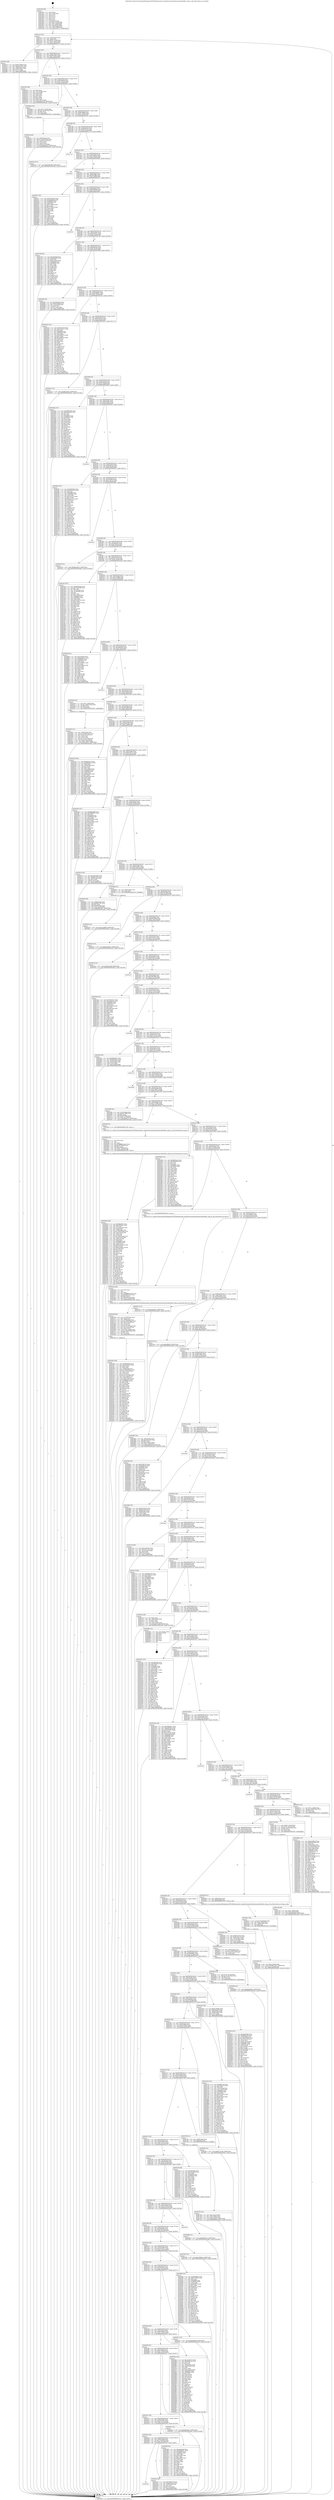 digraph "0x401de0" {
  label = "0x401de0 (/mnt/c/Users/mathe/Desktop/tcc/POCII/binaries/extr_linuxdriversnetwirelessmarvellmwl8k.c_freq_to_idx_Final-ollvm.out::main(0))"
  labelloc = "t"
  node[shape=record]

  Entry [label="",width=0.3,height=0.3,shape=circle,fillcolor=black,style=filled]
  "0x401e12" [label="{
     0x401e12 [32]\l
     | [instrs]\l
     &nbsp;&nbsp;0x401e12 \<+6\>: mov -0x98(%rbp),%eax\l
     &nbsp;&nbsp;0x401e18 \<+2\>: mov %eax,%ecx\l
     &nbsp;&nbsp;0x401e1a \<+6\>: sub $0x847123e8,%ecx\l
     &nbsp;&nbsp;0x401e20 \<+6\>: mov %eax,-0x9c(%rbp)\l
     &nbsp;&nbsp;0x401e26 \<+6\>: mov %ecx,-0xa0(%rbp)\l
     &nbsp;&nbsp;0x401e2c \<+6\>: je 0000000000402f74 \<main+0x1194\>\l
  }"]
  "0x402f74" [label="{
     0x402f74 [36]\l
     | [instrs]\l
     &nbsp;&nbsp;0x402f74 \<+5\>: mov $0x8f178984,%eax\l
     &nbsp;&nbsp;0x402f79 \<+5\>: mov $0x5a922097,%ecx\l
     &nbsp;&nbsp;0x402f7e \<+6\>: mov -0x8c(%rbp),%edx\l
     &nbsp;&nbsp;0x402f84 \<+6\>: cmp -0x88(%rbp),%edx\l
     &nbsp;&nbsp;0x402f8a \<+3\>: cmovl %ecx,%eax\l
     &nbsp;&nbsp;0x402f8d \<+6\>: mov %eax,-0x98(%rbp)\l
     &nbsp;&nbsp;0x402f93 \<+5\>: jmp 0000000000403abd \<main+0x1cdd\>\l
  }"]
  "0x401e32" [label="{
     0x401e32 [28]\l
     | [instrs]\l
     &nbsp;&nbsp;0x401e32 \<+5\>: jmp 0000000000401e37 \<main+0x57\>\l
     &nbsp;&nbsp;0x401e37 \<+6\>: mov -0x9c(%rbp),%eax\l
     &nbsp;&nbsp;0x401e3d \<+5\>: sub $0x861ee623,%eax\l
     &nbsp;&nbsp;0x401e42 \<+6\>: mov %eax,-0xa4(%rbp)\l
     &nbsp;&nbsp;0x401e48 \<+6\>: je 0000000000403333 \<main+0x1553\>\l
  }"]
  Exit [label="",width=0.3,height=0.3,shape=circle,fillcolor=black,style=filled,peripheries=2]
  "0x403333" [label="{
     0x403333 [36]\l
     | [instrs]\l
     &nbsp;&nbsp;0x403333 \<+2\>: xor %eax,%eax\l
     &nbsp;&nbsp;0x403335 \<+3\>: mov -0x7c(%rbp),%ecx\l
     &nbsp;&nbsp;0x403338 \<+2\>: mov %eax,%edx\l
     &nbsp;&nbsp;0x40333a \<+2\>: sub %ecx,%edx\l
     &nbsp;&nbsp;0x40333c \<+2\>: mov %eax,%ecx\l
     &nbsp;&nbsp;0x40333e \<+3\>: sub $0x1,%ecx\l
     &nbsp;&nbsp;0x403341 \<+2\>: add %ecx,%edx\l
     &nbsp;&nbsp;0x403343 \<+2\>: sub %edx,%eax\l
     &nbsp;&nbsp;0x403345 \<+3\>: mov %eax,-0x7c(%rbp)\l
     &nbsp;&nbsp;0x403348 \<+10\>: movl $0x9db85529,-0x98(%rbp)\l
     &nbsp;&nbsp;0x403352 \<+5\>: jmp 0000000000403abd \<main+0x1cdd\>\l
  }"]
  "0x401e4e" [label="{
     0x401e4e [28]\l
     | [instrs]\l
     &nbsp;&nbsp;0x401e4e \<+5\>: jmp 0000000000401e53 \<main+0x73\>\l
     &nbsp;&nbsp;0x401e53 \<+6\>: mov -0x9c(%rbp),%eax\l
     &nbsp;&nbsp;0x401e59 \<+5\>: sub $0x8c794578,%eax\l
     &nbsp;&nbsp;0x401e5e \<+6\>: mov %eax,-0xa8(%rbp)\l
     &nbsp;&nbsp;0x401e64 \<+6\>: je 0000000000402bb3 \<main+0xdd3\>\l
  }"]
  "0x403679" [label="{
     0x403679 [15]\l
     | [instrs]\l
     &nbsp;&nbsp;0x403679 \<+10\>: movl $0xa5c3999f,-0x98(%rbp)\l
     &nbsp;&nbsp;0x403683 \<+5\>: jmp 0000000000403abd \<main+0x1cdd\>\l
  }"]
  "0x402bb3" [label="{
     0x402bb3 [23]\l
     | [instrs]\l
     &nbsp;&nbsp;0x402bb3 \<+7\>: movl $0x1,-0x78(%rbp)\l
     &nbsp;&nbsp;0x402bba \<+4\>: movslq -0x78(%rbp),%rax\l
     &nbsp;&nbsp;0x402bbe \<+4\>: shl $0x3,%rax\l
     &nbsp;&nbsp;0x402bc2 \<+3\>: mov %rax,%rdi\l
     &nbsp;&nbsp;0x402bc5 \<+5\>: call 0000000000401050 \<malloc@plt\>\l
     | [calls]\l
     &nbsp;&nbsp;0x401050 \{1\} (unknown)\l
  }"]
  "0x401e6a" [label="{
     0x401e6a [28]\l
     | [instrs]\l
     &nbsp;&nbsp;0x401e6a \<+5\>: jmp 0000000000401e6f \<main+0x8f\>\l
     &nbsp;&nbsp;0x401e6f \<+6\>: mov -0x9c(%rbp),%eax\l
     &nbsp;&nbsp;0x401e75 \<+5\>: sub $0x8f178984,%eax\l
     &nbsp;&nbsp;0x401e7a \<+6\>: mov %eax,-0xac(%rbp)\l
     &nbsp;&nbsp;0x401e80 \<+6\>: je 000000000040314c \<main+0x136c\>\l
  }"]
  "0x403636" [label="{
     0x403636 [15]\l
     | [instrs]\l
     &nbsp;&nbsp;0x403636 \<+10\>: movl $0xb4b5bd33,-0x98(%rbp)\l
     &nbsp;&nbsp;0x403640 \<+5\>: jmp 0000000000403abd \<main+0x1cdd\>\l
  }"]
  "0x40314c" [label="{
     0x40314c [15]\l
     | [instrs]\l
     &nbsp;&nbsp;0x40314c \<+10\>: movl $0xd2897f66,-0x98(%rbp)\l
     &nbsp;&nbsp;0x403156 \<+5\>: jmp 0000000000403abd \<main+0x1cdd\>\l
  }"]
  "0x401e86" [label="{
     0x401e86 [28]\l
     | [instrs]\l
     &nbsp;&nbsp;0x401e86 \<+5\>: jmp 0000000000401e8b \<main+0xab\>\l
     &nbsp;&nbsp;0x401e8b \<+6\>: mov -0x9c(%rbp),%eax\l
     &nbsp;&nbsp;0x401e91 \<+5\>: sub $0x8f5f5215,%eax\l
     &nbsp;&nbsp;0x401e96 \<+6\>: mov %eax,-0xb0(%rbp)\l
     &nbsp;&nbsp;0x401e9c \<+6\>: je 0000000000402779 \<main+0x999\>\l
  }"]
  "0x4035df" [label="{
     0x4035df [31]\l
     | [instrs]\l
     &nbsp;&nbsp;0x4035df \<+10\>: movl $0x0,-0x94(%rbp)\l
     &nbsp;&nbsp;0x4035e9 \<+10\>: movl $0xd9612387,-0x98(%rbp)\l
     &nbsp;&nbsp;0x4035f3 \<+6\>: mov %eax,-0x1d8(%rbp)\l
     &nbsp;&nbsp;0x4035f9 \<+5\>: jmp 0000000000403abd \<main+0x1cdd\>\l
  }"]
  "0x402779" [label="{
     0x402779\l
  }", style=dashed]
  "0x401ea2" [label="{
     0x401ea2 [28]\l
     | [instrs]\l
     &nbsp;&nbsp;0x401ea2 \<+5\>: jmp 0000000000401ea7 \<main+0xc7\>\l
     &nbsp;&nbsp;0x401ea7 \<+6\>: mov -0x9c(%rbp),%eax\l
     &nbsp;&nbsp;0x401ead \<+5\>: sub $0x91cd8433,%eax\l
     &nbsp;&nbsp;0x401eb2 \<+6\>: mov %eax,-0xb4(%rbp)\l
     &nbsp;&nbsp;0x401eb8 \<+6\>: je 00000000004038a0 \<main+0x1ac0\>\l
  }"]
  "0x4035c2" [label="{
     0x4035c2 [29]\l
     | [instrs]\l
     &nbsp;&nbsp;0x4035c2 \<+10\>: movabs $0x4040b6,%rdi\l
     &nbsp;&nbsp;0x4035cc \<+6\>: mov %eax,-0x90(%rbp)\l
     &nbsp;&nbsp;0x4035d2 \<+6\>: mov -0x90(%rbp),%esi\l
     &nbsp;&nbsp;0x4035d8 \<+2\>: mov $0x0,%al\l
     &nbsp;&nbsp;0x4035da \<+5\>: call 0000000000401040 \<printf@plt\>\l
     | [calls]\l
     &nbsp;&nbsp;0x401040 \{1\} (unknown)\l
  }"]
  "0x4038a0" [label="{
     0x4038a0\l
  }", style=dashed]
  "0x401ebe" [label="{
     0x401ebe [28]\l
     | [instrs]\l
     &nbsp;&nbsp;0x401ebe \<+5\>: jmp 0000000000401ec3 \<main+0xe3\>\l
     &nbsp;&nbsp;0x401ec3 \<+6\>: mov -0x9c(%rbp),%eax\l
     &nbsp;&nbsp;0x401ec9 \<+5\>: sub $0x98328ffa,%eax\l
     &nbsp;&nbsp;0x401ece \<+6\>: mov %eax,-0xb8(%rbp)\l
     &nbsp;&nbsp;0x401ed4 \<+6\>: je 0000000000402917 \<main+0xb37\>\l
  }"]
  "0x403058" [label="{
     0x403058 [195]\l
     | [instrs]\l
     &nbsp;&nbsp;0x403058 \<+5\>: mov $0x9d6a8f35,%ecx\l
     &nbsp;&nbsp;0x40305d \<+5\>: mov $0xf36a94dc,%edx\l
     &nbsp;&nbsp;0x403062 \<+3\>: mov $0x1,%sil\l
     &nbsp;&nbsp;0x403065 \<+6\>: mov -0x1d4(%rbp),%edi\l
     &nbsp;&nbsp;0x40306b \<+3\>: imul %eax,%edi\l
     &nbsp;&nbsp;0x40306e \<+4\>: mov -0x60(%rbp),%r8\l
     &nbsp;&nbsp;0x403072 \<+4\>: movslq -0x64(%rbp),%r9\l
     &nbsp;&nbsp;0x403076 \<+4\>: mov (%r8,%r9,8),%r8\l
     &nbsp;&nbsp;0x40307a \<+3\>: mov (%r8),%r8\l
     &nbsp;&nbsp;0x40307d \<+3\>: mov (%r8),%r8\l
     &nbsp;&nbsp;0x403080 \<+7\>: movslq -0x8c(%rbp),%r9\l
     &nbsp;&nbsp;0x403087 \<+4\>: mov (%r8,%r9,8),%r8\l
     &nbsp;&nbsp;0x40308b \<+4\>: mov 0x8(%r8),%r8\l
     &nbsp;&nbsp;0x40308f \<+3\>: mov %edi,(%r8)\l
     &nbsp;&nbsp;0x403092 \<+7\>: mov 0x406060,%eax\l
     &nbsp;&nbsp;0x403099 \<+7\>: mov 0x406064,%edi\l
     &nbsp;&nbsp;0x4030a0 \<+3\>: mov %eax,%r10d\l
     &nbsp;&nbsp;0x4030a3 \<+7\>: add $0x8e22b02b,%r10d\l
     &nbsp;&nbsp;0x4030aa \<+4\>: sub $0x1,%r10d\l
     &nbsp;&nbsp;0x4030ae \<+7\>: sub $0x8e22b02b,%r10d\l
     &nbsp;&nbsp;0x4030b5 \<+4\>: imul %r10d,%eax\l
     &nbsp;&nbsp;0x4030b9 \<+3\>: and $0x1,%eax\l
     &nbsp;&nbsp;0x4030bc \<+3\>: cmp $0x0,%eax\l
     &nbsp;&nbsp;0x4030bf \<+4\>: sete %r11b\l
     &nbsp;&nbsp;0x4030c3 \<+3\>: cmp $0xa,%edi\l
     &nbsp;&nbsp;0x4030c6 \<+3\>: setl %bl\l
     &nbsp;&nbsp;0x4030c9 \<+3\>: mov %r11b,%r14b\l
     &nbsp;&nbsp;0x4030cc \<+4\>: xor $0xff,%r14b\l
     &nbsp;&nbsp;0x4030d0 \<+3\>: mov %bl,%r15b\l
     &nbsp;&nbsp;0x4030d3 \<+4\>: xor $0xff,%r15b\l
     &nbsp;&nbsp;0x4030d7 \<+4\>: xor $0x0,%sil\l
     &nbsp;&nbsp;0x4030db \<+3\>: mov %r14b,%r12b\l
     &nbsp;&nbsp;0x4030de \<+4\>: and $0x0,%r12b\l
     &nbsp;&nbsp;0x4030e2 \<+3\>: and %sil,%r11b\l
     &nbsp;&nbsp;0x4030e5 \<+3\>: mov %r15b,%r13b\l
     &nbsp;&nbsp;0x4030e8 \<+4\>: and $0x0,%r13b\l
     &nbsp;&nbsp;0x4030ec \<+3\>: and %sil,%bl\l
     &nbsp;&nbsp;0x4030ef \<+3\>: or %r11b,%r12b\l
     &nbsp;&nbsp;0x4030f2 \<+3\>: or %bl,%r13b\l
     &nbsp;&nbsp;0x4030f5 \<+3\>: xor %r13b,%r12b\l
     &nbsp;&nbsp;0x4030f8 \<+3\>: or %r15b,%r14b\l
     &nbsp;&nbsp;0x4030fb \<+4\>: xor $0xff,%r14b\l
     &nbsp;&nbsp;0x4030ff \<+4\>: or $0x0,%sil\l
     &nbsp;&nbsp;0x403103 \<+3\>: and %sil,%r14b\l
     &nbsp;&nbsp;0x403106 \<+3\>: or %r14b,%r12b\l
     &nbsp;&nbsp;0x403109 \<+4\>: test $0x1,%r12b\l
     &nbsp;&nbsp;0x40310d \<+3\>: cmovne %edx,%ecx\l
     &nbsp;&nbsp;0x403110 \<+6\>: mov %ecx,-0x98(%rbp)\l
     &nbsp;&nbsp;0x403116 \<+5\>: jmp 0000000000403abd \<main+0x1cdd\>\l
  }"]
  "0x402917" [label="{
     0x402917 [91]\l
     | [instrs]\l
     &nbsp;&nbsp;0x402917 \<+5\>: mov $0x91cd8433,%eax\l
     &nbsp;&nbsp;0x40291c \<+5\>: mov $0x292dedab,%ecx\l
     &nbsp;&nbsp;0x402921 \<+7\>: mov 0x406060,%edx\l
     &nbsp;&nbsp;0x402928 \<+7\>: mov 0x406064,%esi\l
     &nbsp;&nbsp;0x40292f \<+2\>: mov %edx,%edi\l
     &nbsp;&nbsp;0x402931 \<+6\>: sub $0x7f72e0e0,%edi\l
     &nbsp;&nbsp;0x402937 \<+3\>: sub $0x1,%edi\l
     &nbsp;&nbsp;0x40293a \<+6\>: add $0x7f72e0e0,%edi\l
     &nbsp;&nbsp;0x402940 \<+3\>: imul %edi,%edx\l
     &nbsp;&nbsp;0x402943 \<+3\>: and $0x1,%edx\l
     &nbsp;&nbsp;0x402946 \<+3\>: cmp $0x0,%edx\l
     &nbsp;&nbsp;0x402949 \<+4\>: sete %r8b\l
     &nbsp;&nbsp;0x40294d \<+3\>: cmp $0xa,%esi\l
     &nbsp;&nbsp;0x402950 \<+4\>: setl %r9b\l
     &nbsp;&nbsp;0x402954 \<+3\>: mov %r8b,%r10b\l
     &nbsp;&nbsp;0x402957 \<+3\>: and %r9b,%r10b\l
     &nbsp;&nbsp;0x40295a \<+3\>: xor %r9b,%r8b\l
     &nbsp;&nbsp;0x40295d \<+3\>: or %r8b,%r10b\l
     &nbsp;&nbsp;0x402960 \<+4\>: test $0x1,%r10b\l
     &nbsp;&nbsp;0x402964 \<+3\>: cmovne %ecx,%eax\l
     &nbsp;&nbsp;0x402967 \<+6\>: mov %eax,-0x98(%rbp)\l
     &nbsp;&nbsp;0x40296d \<+5\>: jmp 0000000000403abd \<main+0x1cdd\>\l
  }"]
  "0x401eda" [label="{
     0x401eda [28]\l
     | [instrs]\l
     &nbsp;&nbsp;0x401eda \<+5\>: jmp 0000000000401edf \<main+0xff\>\l
     &nbsp;&nbsp;0x401edf \<+6\>: mov -0x9c(%rbp),%eax\l
     &nbsp;&nbsp;0x401ee5 \<+5\>: sub $0x99906566,%eax\l
     &nbsp;&nbsp;0x401eea \<+6\>: mov %eax,-0xbc(%rbp)\l
     &nbsp;&nbsp;0x401ef0 \<+6\>: je 0000000000403924 \<main+0x1b44\>\l
  }"]
  "0x403030" [label="{
     0x403030 [40]\l
     | [instrs]\l
     &nbsp;&nbsp;0x403030 \<+5\>: mov $0x2,%ecx\l
     &nbsp;&nbsp;0x403035 \<+1\>: cltd\l
     &nbsp;&nbsp;0x403036 \<+2\>: idiv %ecx\l
     &nbsp;&nbsp;0x403038 \<+6\>: imul $0xfffffffe,%edx,%ecx\l
     &nbsp;&nbsp;0x40303e \<+6\>: add $0x397288d0,%ecx\l
     &nbsp;&nbsp;0x403044 \<+3\>: add $0x1,%ecx\l
     &nbsp;&nbsp;0x403047 \<+6\>: sub $0x397288d0,%ecx\l
     &nbsp;&nbsp;0x40304d \<+6\>: mov %ecx,-0x1d4(%rbp)\l
     &nbsp;&nbsp;0x403053 \<+5\>: call 0000000000401160 \<next_i\>\l
     | [calls]\l
     &nbsp;&nbsp;0x401160 \{1\} (/mnt/c/Users/mathe/Desktop/tcc/POCII/binaries/extr_linuxdriversnetwirelessmarvellmwl8k.c_freq_to_idx_Final-ollvm.out::next_i)\l
  }"]
  "0x403924" [label="{
     0x403924\l
  }", style=dashed]
  "0x401ef6" [label="{
     0x401ef6 [28]\l
     | [instrs]\l
     &nbsp;&nbsp;0x401ef6 \<+5\>: jmp 0000000000401efb \<main+0x11b\>\l
     &nbsp;&nbsp;0x401efb \<+6\>: mov -0x9c(%rbp),%eax\l
     &nbsp;&nbsp;0x401f01 \<+5\>: sub $0x9ad302c1,%eax\l
     &nbsp;&nbsp;0x401f06 \<+6\>: mov %eax,-0xc0(%rbp)\l
     &nbsp;&nbsp;0x401f0c \<+6\>: je 0000000000403706 \<main+0x1926\>\l
  }"]
  "0x402ead" [label="{
     0x402ead [184]\l
     | [instrs]\l
     &nbsp;&nbsp;0x402ead \<+5\>: mov $0x99906566,%ecx\l
     &nbsp;&nbsp;0x402eb2 \<+5\>: mov $0x40ac99c6,%edx\l
     &nbsp;&nbsp;0x402eb7 \<+3\>: mov $0x1,%r8b\l
     &nbsp;&nbsp;0x402eba \<+3\>: xor %r9d,%r9d\l
     &nbsp;&nbsp;0x402ebd \<+4\>: mov -0x60(%rbp),%rsi\l
     &nbsp;&nbsp;0x402ec1 \<+4\>: movslq -0x64(%rbp),%rdi\l
     &nbsp;&nbsp;0x402ec5 \<+4\>: mov (%rsi,%rdi,8),%rsi\l
     &nbsp;&nbsp;0x402ec9 \<+3\>: mov (%rsi),%rsi\l
     &nbsp;&nbsp;0x402ecc \<+3\>: mov (%rsi),%rsi\l
     &nbsp;&nbsp;0x402ecf \<+4\>: movslq -0x7c(%rbp),%rdi\l
     &nbsp;&nbsp;0x402ed3 \<+4\>: mov (%rsi,%rdi,8),%rsi\l
     &nbsp;&nbsp;0x402ed7 \<+4\>: mov %rax,0x8(%rsi)\l
     &nbsp;&nbsp;0x402edb \<+10\>: movl $0x0,-0x8c(%rbp)\l
     &nbsp;&nbsp;0x402ee5 \<+8\>: mov 0x406060,%r10d\l
     &nbsp;&nbsp;0x402eed \<+8\>: mov 0x406064,%r11d\l
     &nbsp;&nbsp;0x402ef5 \<+4\>: sub $0x1,%r9d\l
     &nbsp;&nbsp;0x402ef9 \<+3\>: mov %r10d,%ebx\l
     &nbsp;&nbsp;0x402efc \<+3\>: add %r9d,%ebx\l
     &nbsp;&nbsp;0x402eff \<+4\>: imul %ebx,%r10d\l
     &nbsp;&nbsp;0x402f03 \<+4\>: and $0x1,%r10d\l
     &nbsp;&nbsp;0x402f07 \<+4\>: cmp $0x0,%r10d\l
     &nbsp;&nbsp;0x402f0b \<+4\>: sete %r14b\l
     &nbsp;&nbsp;0x402f0f \<+4\>: cmp $0xa,%r11d\l
     &nbsp;&nbsp;0x402f13 \<+4\>: setl %r15b\l
     &nbsp;&nbsp;0x402f17 \<+3\>: mov %r14b,%r12b\l
     &nbsp;&nbsp;0x402f1a \<+4\>: xor $0xff,%r12b\l
     &nbsp;&nbsp;0x402f1e \<+3\>: mov %r15b,%r13b\l
     &nbsp;&nbsp;0x402f21 \<+4\>: xor $0xff,%r13b\l
     &nbsp;&nbsp;0x402f25 \<+4\>: xor $0x0,%r8b\l
     &nbsp;&nbsp;0x402f29 \<+3\>: mov %r12b,%al\l
     &nbsp;&nbsp;0x402f2c \<+2\>: and $0x0,%al\l
     &nbsp;&nbsp;0x402f2e \<+3\>: and %r8b,%r14b\l
     &nbsp;&nbsp;0x402f31 \<+3\>: mov %r13b,%sil\l
     &nbsp;&nbsp;0x402f34 \<+4\>: and $0x0,%sil\l
     &nbsp;&nbsp;0x402f38 \<+3\>: and %r8b,%r15b\l
     &nbsp;&nbsp;0x402f3b \<+3\>: or %r14b,%al\l
     &nbsp;&nbsp;0x402f3e \<+3\>: or %r15b,%sil\l
     &nbsp;&nbsp;0x402f41 \<+3\>: xor %sil,%al\l
     &nbsp;&nbsp;0x402f44 \<+3\>: or %r13b,%r12b\l
     &nbsp;&nbsp;0x402f47 \<+4\>: xor $0xff,%r12b\l
     &nbsp;&nbsp;0x402f4b \<+4\>: or $0x0,%r8b\l
     &nbsp;&nbsp;0x402f4f \<+3\>: and %r8b,%r12b\l
     &nbsp;&nbsp;0x402f52 \<+3\>: or %r12b,%al\l
     &nbsp;&nbsp;0x402f55 \<+2\>: test $0x1,%al\l
     &nbsp;&nbsp;0x402f57 \<+3\>: cmovne %edx,%ecx\l
     &nbsp;&nbsp;0x402f5a \<+6\>: mov %ecx,-0x98(%rbp)\l
     &nbsp;&nbsp;0x402f60 \<+5\>: jmp 0000000000403abd \<main+0x1cdd\>\l
  }"]
  "0x403706" [label="{
     0x403706 [93]\l
     | [instrs]\l
     &nbsp;&nbsp;0x403706 \<+5\>: mov $0x1f43afef,%eax\l
     &nbsp;&nbsp;0x40370b \<+5\>: mov $0x4f0bd2f0,%ecx\l
     &nbsp;&nbsp;0x403710 \<+2\>: xor %edx,%edx\l
     &nbsp;&nbsp;0x403712 \<+7\>: movl $0x0,-0x3c(%rbp)\l
     &nbsp;&nbsp;0x403719 \<+7\>: mov 0x406060,%esi\l
     &nbsp;&nbsp;0x403720 \<+7\>: mov 0x406064,%edi\l
     &nbsp;&nbsp;0x403727 \<+3\>: sub $0x1,%edx\l
     &nbsp;&nbsp;0x40372a \<+3\>: mov %esi,%r8d\l
     &nbsp;&nbsp;0x40372d \<+3\>: add %edx,%r8d\l
     &nbsp;&nbsp;0x403730 \<+4\>: imul %r8d,%esi\l
     &nbsp;&nbsp;0x403734 \<+3\>: and $0x1,%esi\l
     &nbsp;&nbsp;0x403737 \<+3\>: cmp $0x0,%esi\l
     &nbsp;&nbsp;0x40373a \<+4\>: sete %r9b\l
     &nbsp;&nbsp;0x40373e \<+3\>: cmp $0xa,%edi\l
     &nbsp;&nbsp;0x403741 \<+4\>: setl %r10b\l
     &nbsp;&nbsp;0x403745 \<+3\>: mov %r9b,%r11b\l
     &nbsp;&nbsp;0x403748 \<+3\>: and %r10b,%r11b\l
     &nbsp;&nbsp;0x40374b \<+3\>: xor %r10b,%r9b\l
     &nbsp;&nbsp;0x40374e \<+3\>: or %r9b,%r11b\l
     &nbsp;&nbsp;0x403751 \<+4\>: test $0x1,%r11b\l
     &nbsp;&nbsp;0x403755 \<+3\>: cmovne %ecx,%eax\l
     &nbsp;&nbsp;0x403758 \<+6\>: mov %eax,-0x98(%rbp)\l
     &nbsp;&nbsp;0x40375e \<+5\>: jmp 0000000000403abd \<main+0x1cdd\>\l
  }"]
  "0x401f12" [label="{
     0x401f12 [28]\l
     | [instrs]\l
     &nbsp;&nbsp;0x401f12 \<+5\>: jmp 0000000000401f17 \<main+0x137\>\l
     &nbsp;&nbsp;0x401f17 \<+6\>: mov -0x9c(%rbp),%eax\l
     &nbsp;&nbsp;0x401f1d \<+5\>: sub $0x9af9b1de,%eax\l
     &nbsp;&nbsp;0x401f22 \<+6\>: mov %eax,-0xc4(%rbp)\l
     &nbsp;&nbsp;0x401f28 \<+6\>: je 00000000004028f9 \<main+0xb19\>\l
  }"]
  "0x402e6b" [label="{
     0x402e6b [66]\l
     | [instrs]\l
     &nbsp;&nbsp;0x402e6b \<+6\>: mov -0x1d0(%rbp),%ecx\l
     &nbsp;&nbsp;0x402e71 \<+3\>: imul %eax,%ecx\l
     &nbsp;&nbsp;0x402e74 \<+4\>: mov -0x60(%rbp),%rsi\l
     &nbsp;&nbsp;0x402e78 \<+4\>: movslq -0x64(%rbp),%rdi\l
     &nbsp;&nbsp;0x402e7c \<+4\>: mov (%rsi,%rdi,8),%rsi\l
     &nbsp;&nbsp;0x402e80 \<+3\>: mov (%rsi),%rsi\l
     &nbsp;&nbsp;0x402e83 \<+3\>: mov (%rsi),%rsi\l
     &nbsp;&nbsp;0x402e86 \<+4\>: movslq -0x7c(%rbp),%rdi\l
     &nbsp;&nbsp;0x402e8a \<+4\>: mov (%rsi,%rdi,8),%rsi\l
     &nbsp;&nbsp;0x402e8e \<+2\>: mov %ecx,(%rsi)\l
     &nbsp;&nbsp;0x402e90 \<+10\>: movl $0x1,-0x88(%rbp)\l
     &nbsp;&nbsp;0x402e9a \<+7\>: movslq -0x88(%rbp),%rsi\l
     &nbsp;&nbsp;0x402ea1 \<+4\>: shl $0x2,%rsi\l
     &nbsp;&nbsp;0x402ea5 \<+3\>: mov %rsi,%rdi\l
     &nbsp;&nbsp;0x402ea8 \<+5\>: call 0000000000401050 \<malloc@plt\>\l
     | [calls]\l
     &nbsp;&nbsp;0x401050 \{1\} (unknown)\l
  }"]
  "0x4028f9" [label="{
     0x4028f9 [30]\l
     | [instrs]\l
     &nbsp;&nbsp;0x4028f9 \<+5\>: mov $0x31bb52af,%eax\l
     &nbsp;&nbsp;0x4028fe \<+5\>: mov $0x98328ffa,%ecx\l
     &nbsp;&nbsp;0x402903 \<+3\>: mov -0x2e(%rbp),%dl\l
     &nbsp;&nbsp;0x402906 \<+3\>: test $0x1,%dl\l
     &nbsp;&nbsp;0x402909 \<+3\>: cmovne %ecx,%eax\l
     &nbsp;&nbsp;0x40290c \<+6\>: mov %eax,-0x98(%rbp)\l
     &nbsp;&nbsp;0x402912 \<+5\>: jmp 0000000000403abd \<main+0x1cdd\>\l
  }"]
  "0x401f2e" [label="{
     0x401f2e [28]\l
     | [instrs]\l
     &nbsp;&nbsp;0x401f2e \<+5\>: jmp 0000000000401f33 \<main+0x153\>\l
     &nbsp;&nbsp;0x401f33 \<+6\>: mov -0x9c(%rbp),%eax\l
     &nbsp;&nbsp;0x401f39 \<+5\>: sub $0x9b5880b7,%eax\l
     &nbsp;&nbsp;0x401f3e \<+6\>: mov %eax,-0xc8(%rbp)\l
     &nbsp;&nbsp;0x401f44 \<+6\>: je 00000000004033e3 \<main+0x1603\>\l
  }"]
  "0x402e43" [label="{
     0x402e43 [40]\l
     | [instrs]\l
     &nbsp;&nbsp;0x402e43 \<+5\>: mov $0x2,%ecx\l
     &nbsp;&nbsp;0x402e48 \<+1\>: cltd\l
     &nbsp;&nbsp;0x402e49 \<+2\>: idiv %ecx\l
     &nbsp;&nbsp;0x402e4b \<+6\>: imul $0xfffffffe,%edx,%ecx\l
     &nbsp;&nbsp;0x402e51 \<+6\>: sub $0x8d4b5d2b,%ecx\l
     &nbsp;&nbsp;0x402e57 \<+3\>: add $0x1,%ecx\l
     &nbsp;&nbsp;0x402e5a \<+6\>: add $0x8d4b5d2b,%ecx\l
     &nbsp;&nbsp;0x402e60 \<+6\>: mov %ecx,-0x1d0(%rbp)\l
     &nbsp;&nbsp;0x402e66 \<+5\>: call 0000000000401160 \<next_i\>\l
     | [calls]\l
     &nbsp;&nbsp;0x401160 \{1\} (/mnt/c/Users/mathe/Desktop/tcc/POCII/binaries/extr_linuxdriversnetwirelessmarvellmwl8k.c_freq_to_idx_Final-ollvm.out::next_i)\l
  }"]
  "0x4033e3" [label="{
     0x4033e3 [147]\l
     | [instrs]\l
     &nbsp;&nbsp;0x4033e3 \<+5\>: mov $0x4cab3ce8,%eax\l
     &nbsp;&nbsp;0x4033e8 \<+5\>: mov $0xc232e1a1,%ecx\l
     &nbsp;&nbsp;0x4033ed \<+2\>: mov $0x1,%dl\l
     &nbsp;&nbsp;0x4033ef \<+7\>: mov 0x406060,%esi\l
     &nbsp;&nbsp;0x4033f6 \<+7\>: mov 0x406064,%edi\l
     &nbsp;&nbsp;0x4033fd \<+3\>: mov %esi,%r8d\l
     &nbsp;&nbsp;0x403400 \<+7\>: sub $0x556907f3,%r8d\l
     &nbsp;&nbsp;0x403407 \<+4\>: sub $0x1,%r8d\l
     &nbsp;&nbsp;0x40340b \<+7\>: add $0x556907f3,%r8d\l
     &nbsp;&nbsp;0x403412 \<+4\>: imul %r8d,%esi\l
     &nbsp;&nbsp;0x403416 \<+3\>: and $0x1,%esi\l
     &nbsp;&nbsp;0x403419 \<+3\>: cmp $0x0,%esi\l
     &nbsp;&nbsp;0x40341c \<+4\>: sete %r9b\l
     &nbsp;&nbsp;0x403420 \<+3\>: cmp $0xa,%edi\l
     &nbsp;&nbsp;0x403423 \<+4\>: setl %r10b\l
     &nbsp;&nbsp;0x403427 \<+3\>: mov %r9b,%r11b\l
     &nbsp;&nbsp;0x40342a \<+4\>: xor $0xff,%r11b\l
     &nbsp;&nbsp;0x40342e \<+3\>: mov %r10b,%bl\l
     &nbsp;&nbsp;0x403431 \<+3\>: xor $0xff,%bl\l
     &nbsp;&nbsp;0x403434 \<+3\>: xor $0x1,%dl\l
     &nbsp;&nbsp;0x403437 \<+3\>: mov %r11b,%r14b\l
     &nbsp;&nbsp;0x40343a \<+4\>: and $0xff,%r14b\l
     &nbsp;&nbsp;0x40343e \<+3\>: and %dl,%r9b\l
     &nbsp;&nbsp;0x403441 \<+3\>: mov %bl,%r15b\l
     &nbsp;&nbsp;0x403444 \<+4\>: and $0xff,%r15b\l
     &nbsp;&nbsp;0x403448 \<+3\>: and %dl,%r10b\l
     &nbsp;&nbsp;0x40344b \<+3\>: or %r9b,%r14b\l
     &nbsp;&nbsp;0x40344e \<+3\>: or %r10b,%r15b\l
     &nbsp;&nbsp;0x403451 \<+3\>: xor %r15b,%r14b\l
     &nbsp;&nbsp;0x403454 \<+3\>: or %bl,%r11b\l
     &nbsp;&nbsp;0x403457 \<+4\>: xor $0xff,%r11b\l
     &nbsp;&nbsp;0x40345b \<+3\>: or $0x1,%dl\l
     &nbsp;&nbsp;0x40345e \<+3\>: and %dl,%r11b\l
     &nbsp;&nbsp;0x403461 \<+3\>: or %r11b,%r14b\l
     &nbsp;&nbsp;0x403464 \<+4\>: test $0x1,%r14b\l
     &nbsp;&nbsp;0x403468 \<+3\>: cmovne %ecx,%eax\l
     &nbsp;&nbsp;0x40346b \<+6\>: mov %eax,-0x98(%rbp)\l
     &nbsp;&nbsp;0x403471 \<+5\>: jmp 0000000000403abd \<main+0x1cdd\>\l
  }"]
  "0x401f4a" [label="{
     0x401f4a [28]\l
     | [instrs]\l
     &nbsp;&nbsp;0x401f4a \<+5\>: jmp 0000000000401f4f \<main+0x16f\>\l
     &nbsp;&nbsp;0x401f4f \<+6\>: mov -0x9c(%rbp),%eax\l
     &nbsp;&nbsp;0x401f55 \<+5\>: sub $0x9bb45ad1,%eax\l
     &nbsp;&nbsp;0x401f5a \<+6\>: mov %eax,-0xcc(%rbp)\l
     &nbsp;&nbsp;0x401f60 \<+6\>: je 00000000004035a7 \<main+0x17c7\>\l
  }"]
  "0x402d61" [label="{
     0x402d61 [51]\l
     | [instrs]\l
     &nbsp;&nbsp;0x402d61 \<+4\>: mov -0x60(%rbp),%rdi\l
     &nbsp;&nbsp;0x402d65 \<+4\>: movslq -0x64(%rbp),%rcx\l
     &nbsp;&nbsp;0x402d69 \<+4\>: mov (%rdi,%rcx,8),%rcx\l
     &nbsp;&nbsp;0x402d6d \<+3\>: mov (%rcx),%rcx\l
     &nbsp;&nbsp;0x402d70 \<+3\>: mov (%rcx),%rcx\l
     &nbsp;&nbsp;0x402d73 \<+4\>: movslq -0x7c(%rbp),%rdi\l
     &nbsp;&nbsp;0x402d77 \<+4\>: mov %rax,(%rcx,%rdi,8)\l
     &nbsp;&nbsp;0x402d7b \<+10\>: movl $0x0,-0x84(%rbp)\l
     &nbsp;&nbsp;0x402d85 \<+10\>: movl $0x1ea20a7,-0x98(%rbp)\l
     &nbsp;&nbsp;0x402d8f \<+5\>: jmp 0000000000403abd \<main+0x1cdd\>\l
  }"]
  "0x4035a7" [label="{
     0x4035a7 [15]\l
     | [instrs]\l
     &nbsp;&nbsp;0x4035a7 \<+10\>: movl $0xf9b1483e,-0x98(%rbp)\l
     &nbsp;&nbsp;0x4035b1 \<+5\>: jmp 0000000000403abd \<main+0x1cdd\>\l
  }"]
  "0x401f66" [label="{
     0x401f66 [28]\l
     | [instrs]\l
     &nbsp;&nbsp;0x401f66 \<+5\>: jmp 0000000000401f6b \<main+0x18b\>\l
     &nbsp;&nbsp;0x401f6b \<+6\>: mov -0x9c(%rbp),%eax\l
     &nbsp;&nbsp;0x401f71 \<+5\>: sub $0x9cb54cda,%eax\l
     &nbsp;&nbsp;0x401f76 \<+6\>: mov %eax,-0xd0(%rbp)\l
     &nbsp;&nbsp;0x401f7c \<+6\>: je 0000000000402db5 \<main+0xfd5\>\l
  }"]
  "0x40264a" [label="{
     0x40264a\l
  }", style=dashed]
  "0x402db5" [label="{
     0x402db5 [137]\l
     | [instrs]\l
     &nbsp;&nbsp;0x402db5 \<+5\>: mov $0x99906566,%eax\l
     &nbsp;&nbsp;0x402dba \<+5\>: mov $0xea852964,%ecx\l
     &nbsp;&nbsp;0x402dbf \<+2\>: mov $0x1,%dl\l
     &nbsp;&nbsp;0x402dc1 \<+2\>: xor %esi,%esi\l
     &nbsp;&nbsp;0x402dc3 \<+7\>: mov 0x406060,%edi\l
     &nbsp;&nbsp;0x402dca \<+8\>: mov 0x406064,%r8d\l
     &nbsp;&nbsp;0x402dd2 \<+3\>: sub $0x1,%esi\l
     &nbsp;&nbsp;0x402dd5 \<+3\>: mov %edi,%r9d\l
     &nbsp;&nbsp;0x402dd8 \<+3\>: add %esi,%r9d\l
     &nbsp;&nbsp;0x402ddb \<+4\>: imul %r9d,%edi\l
     &nbsp;&nbsp;0x402ddf \<+3\>: and $0x1,%edi\l
     &nbsp;&nbsp;0x402de2 \<+3\>: cmp $0x0,%edi\l
     &nbsp;&nbsp;0x402de5 \<+4\>: sete %r10b\l
     &nbsp;&nbsp;0x402de9 \<+4\>: cmp $0xa,%r8d\l
     &nbsp;&nbsp;0x402ded \<+4\>: setl %r11b\l
     &nbsp;&nbsp;0x402df1 \<+3\>: mov %r10b,%bl\l
     &nbsp;&nbsp;0x402df4 \<+3\>: xor $0xff,%bl\l
     &nbsp;&nbsp;0x402df7 \<+3\>: mov %r11b,%r14b\l
     &nbsp;&nbsp;0x402dfa \<+4\>: xor $0xff,%r14b\l
     &nbsp;&nbsp;0x402dfe \<+3\>: xor $0x0,%dl\l
     &nbsp;&nbsp;0x402e01 \<+3\>: mov %bl,%r15b\l
     &nbsp;&nbsp;0x402e04 \<+4\>: and $0x0,%r15b\l
     &nbsp;&nbsp;0x402e08 \<+3\>: and %dl,%r10b\l
     &nbsp;&nbsp;0x402e0b \<+3\>: mov %r14b,%r12b\l
     &nbsp;&nbsp;0x402e0e \<+4\>: and $0x0,%r12b\l
     &nbsp;&nbsp;0x402e12 \<+3\>: and %dl,%r11b\l
     &nbsp;&nbsp;0x402e15 \<+3\>: or %r10b,%r15b\l
     &nbsp;&nbsp;0x402e18 \<+3\>: or %r11b,%r12b\l
     &nbsp;&nbsp;0x402e1b \<+3\>: xor %r12b,%r15b\l
     &nbsp;&nbsp;0x402e1e \<+3\>: or %r14b,%bl\l
     &nbsp;&nbsp;0x402e21 \<+3\>: xor $0xff,%bl\l
     &nbsp;&nbsp;0x402e24 \<+3\>: or $0x0,%dl\l
     &nbsp;&nbsp;0x402e27 \<+2\>: and %dl,%bl\l
     &nbsp;&nbsp;0x402e29 \<+3\>: or %bl,%r15b\l
     &nbsp;&nbsp;0x402e2c \<+4\>: test $0x1,%r15b\l
     &nbsp;&nbsp;0x402e30 \<+3\>: cmovne %ecx,%eax\l
     &nbsp;&nbsp;0x402e33 \<+6\>: mov %eax,-0x98(%rbp)\l
     &nbsp;&nbsp;0x402e39 \<+5\>: jmp 0000000000403abd \<main+0x1cdd\>\l
  }"]
  "0x401f82" [label="{
     0x401f82 [28]\l
     | [instrs]\l
     &nbsp;&nbsp;0x401f82 \<+5\>: jmp 0000000000401f87 \<main+0x1a7\>\l
     &nbsp;&nbsp;0x401f87 \<+6\>: mov -0x9c(%rbp),%eax\l
     &nbsp;&nbsp;0x401f8d \<+5\>: sub $0x9d6a8f35,%eax\l
     &nbsp;&nbsp;0x401f92 \<+6\>: mov %eax,-0xd4(%rbp)\l
     &nbsp;&nbsp;0x401f98 \<+6\>: je 00000000004039cb \<main+0x1beb\>\l
  }"]
  "0x402d2c" [label="{
     0x402d2c [30]\l
     | [instrs]\l
     &nbsp;&nbsp;0x402d2c \<+5\>: mov $0x5fe6e3e3,%eax\l
     &nbsp;&nbsp;0x402d31 \<+5\>: mov $0xae8c0e20,%ecx\l
     &nbsp;&nbsp;0x402d36 \<+3\>: mov -0x2d(%rbp),%dl\l
     &nbsp;&nbsp;0x402d39 \<+3\>: test $0x1,%dl\l
     &nbsp;&nbsp;0x402d3c \<+3\>: cmovne %ecx,%eax\l
     &nbsp;&nbsp;0x402d3f \<+6\>: mov %eax,-0x98(%rbp)\l
     &nbsp;&nbsp;0x402d45 \<+5\>: jmp 0000000000403abd \<main+0x1cdd\>\l
  }"]
  "0x4039cb" [label="{
     0x4039cb\l
  }", style=dashed]
  "0x401f9e" [label="{
     0x401f9e [28]\l
     | [instrs]\l
     &nbsp;&nbsp;0x401f9e \<+5\>: jmp 0000000000401fa3 \<main+0x1c3\>\l
     &nbsp;&nbsp;0x401fa3 \<+6\>: mov -0x9c(%rbp),%eax\l
     &nbsp;&nbsp;0x401fa9 \<+5\>: sub $0x9db85529,%eax\l
     &nbsp;&nbsp;0x401fae \<+6\>: mov %eax,-0xd8(%rbp)\l
     &nbsp;&nbsp;0x401fb4 \<+6\>: je 0000000000402bf2 \<main+0xe12\>\l
  }"]
  "0x40262e" [label="{
     0x40262e [28]\l
     | [instrs]\l
     &nbsp;&nbsp;0x40262e \<+5\>: jmp 0000000000402633 \<main+0x853\>\l
     &nbsp;&nbsp;0x402633 \<+6\>: mov -0x9c(%rbp),%eax\l
     &nbsp;&nbsp;0x402639 \<+5\>: sub $0x724e1686,%eax\l
     &nbsp;&nbsp;0x40263e \<+6\>: mov %eax,-0x1c8(%rbp)\l
     &nbsp;&nbsp;0x402644 \<+6\>: je 0000000000402d2c \<main+0xf4c\>\l
  }"]
  "0x402bf2" [label="{
     0x402bf2 [147]\l
     | [instrs]\l
     &nbsp;&nbsp;0x402bf2 \<+5\>: mov $0xaddb3dae,%eax\l
     &nbsp;&nbsp;0x402bf7 \<+5\>: mov $0xa5b14739,%ecx\l
     &nbsp;&nbsp;0x402bfc \<+2\>: mov $0x1,%dl\l
     &nbsp;&nbsp;0x402bfe \<+7\>: mov 0x406060,%esi\l
     &nbsp;&nbsp;0x402c05 \<+7\>: mov 0x406064,%edi\l
     &nbsp;&nbsp;0x402c0c \<+3\>: mov %esi,%r8d\l
     &nbsp;&nbsp;0x402c0f \<+7\>: sub $0x22e2210,%r8d\l
     &nbsp;&nbsp;0x402c16 \<+4\>: sub $0x1,%r8d\l
     &nbsp;&nbsp;0x402c1a \<+7\>: add $0x22e2210,%r8d\l
     &nbsp;&nbsp;0x402c21 \<+4\>: imul %r8d,%esi\l
     &nbsp;&nbsp;0x402c25 \<+3\>: and $0x1,%esi\l
     &nbsp;&nbsp;0x402c28 \<+3\>: cmp $0x0,%esi\l
     &nbsp;&nbsp;0x402c2b \<+4\>: sete %r9b\l
     &nbsp;&nbsp;0x402c2f \<+3\>: cmp $0xa,%edi\l
     &nbsp;&nbsp;0x402c32 \<+4\>: setl %r10b\l
     &nbsp;&nbsp;0x402c36 \<+3\>: mov %r9b,%r11b\l
     &nbsp;&nbsp;0x402c39 \<+4\>: xor $0xff,%r11b\l
     &nbsp;&nbsp;0x402c3d \<+3\>: mov %r10b,%bl\l
     &nbsp;&nbsp;0x402c40 \<+3\>: xor $0xff,%bl\l
     &nbsp;&nbsp;0x402c43 \<+3\>: xor $0x1,%dl\l
     &nbsp;&nbsp;0x402c46 \<+3\>: mov %r11b,%r14b\l
     &nbsp;&nbsp;0x402c49 \<+4\>: and $0xff,%r14b\l
     &nbsp;&nbsp;0x402c4d \<+3\>: and %dl,%r9b\l
     &nbsp;&nbsp;0x402c50 \<+3\>: mov %bl,%r15b\l
     &nbsp;&nbsp;0x402c53 \<+4\>: and $0xff,%r15b\l
     &nbsp;&nbsp;0x402c57 \<+3\>: and %dl,%r10b\l
     &nbsp;&nbsp;0x402c5a \<+3\>: or %r9b,%r14b\l
     &nbsp;&nbsp;0x402c5d \<+3\>: or %r10b,%r15b\l
     &nbsp;&nbsp;0x402c60 \<+3\>: xor %r15b,%r14b\l
     &nbsp;&nbsp;0x402c63 \<+3\>: or %bl,%r11b\l
     &nbsp;&nbsp;0x402c66 \<+4\>: xor $0xff,%r11b\l
     &nbsp;&nbsp;0x402c6a \<+3\>: or $0x1,%dl\l
     &nbsp;&nbsp;0x402c6d \<+3\>: and %dl,%r11b\l
     &nbsp;&nbsp;0x402c70 \<+3\>: or %r11b,%r14b\l
     &nbsp;&nbsp;0x402c73 \<+4\>: test $0x1,%r14b\l
     &nbsp;&nbsp;0x402c77 \<+3\>: cmovne %ecx,%eax\l
     &nbsp;&nbsp;0x402c7a \<+6\>: mov %eax,-0x98(%rbp)\l
     &nbsp;&nbsp;0x402c80 \<+5\>: jmp 0000000000403abd \<main+0x1cdd\>\l
  }"]
  "0x401fba" [label="{
     0x401fba [28]\l
     | [instrs]\l
     &nbsp;&nbsp;0x401fba \<+5\>: jmp 0000000000401fbf \<main+0x1df\>\l
     &nbsp;&nbsp;0x401fbf \<+6\>: mov -0x9c(%rbp),%eax\l
     &nbsp;&nbsp;0x401fc5 \<+5\>: sub $0xa3188753,%eax\l
     &nbsp;&nbsp;0x401fca \<+6\>: mov %eax,-0xdc(%rbp)\l
     &nbsp;&nbsp;0x401fd0 \<+6\>: je 0000000000403891 \<main+0x1ab1\>\l
  }"]
  "0x403388" [label="{
     0x403388 [91]\l
     | [instrs]\l
     &nbsp;&nbsp;0x403388 \<+5\>: mov $0x4cab3ce8,%eax\l
     &nbsp;&nbsp;0x40338d \<+5\>: mov $0x9b5880b7,%ecx\l
     &nbsp;&nbsp;0x403392 \<+7\>: mov 0x406060,%edx\l
     &nbsp;&nbsp;0x403399 \<+7\>: mov 0x406064,%esi\l
     &nbsp;&nbsp;0x4033a0 \<+2\>: mov %edx,%edi\l
     &nbsp;&nbsp;0x4033a2 \<+6\>: add $0xfcc2fff7,%edi\l
     &nbsp;&nbsp;0x4033a8 \<+3\>: sub $0x1,%edi\l
     &nbsp;&nbsp;0x4033ab \<+6\>: sub $0xfcc2fff7,%edi\l
     &nbsp;&nbsp;0x4033b1 \<+3\>: imul %edi,%edx\l
     &nbsp;&nbsp;0x4033b4 \<+3\>: and $0x1,%edx\l
     &nbsp;&nbsp;0x4033b7 \<+3\>: cmp $0x0,%edx\l
     &nbsp;&nbsp;0x4033ba \<+4\>: sete %r8b\l
     &nbsp;&nbsp;0x4033be \<+3\>: cmp $0xa,%esi\l
     &nbsp;&nbsp;0x4033c1 \<+4\>: setl %r9b\l
     &nbsp;&nbsp;0x4033c5 \<+3\>: mov %r8b,%r10b\l
     &nbsp;&nbsp;0x4033c8 \<+3\>: and %r9b,%r10b\l
     &nbsp;&nbsp;0x4033cb \<+3\>: xor %r9b,%r8b\l
     &nbsp;&nbsp;0x4033ce \<+3\>: or %r8b,%r10b\l
     &nbsp;&nbsp;0x4033d1 \<+4\>: test $0x1,%r10b\l
     &nbsp;&nbsp;0x4033d5 \<+3\>: cmovne %ecx,%eax\l
     &nbsp;&nbsp;0x4033d8 \<+6\>: mov %eax,-0x98(%rbp)\l
     &nbsp;&nbsp;0x4033de \<+5\>: jmp 0000000000403abd \<main+0x1cdd\>\l
  }"]
  "0x403891" [label="{
     0x403891\l
  }", style=dashed]
  "0x401fd6" [label="{
     0x401fd6 [28]\l
     | [instrs]\l
     &nbsp;&nbsp;0x401fd6 \<+5\>: jmp 0000000000401fdb \<main+0x1fb\>\l
     &nbsp;&nbsp;0x401fdb \<+6\>: mov -0x9c(%rbp),%eax\l
     &nbsp;&nbsp;0x401fe1 \<+5\>: sub $0xa49fed23,%eax\l
     &nbsp;&nbsp;0x401fe6 \<+6\>: mov %eax,-0xe0(%rbp)\l
     &nbsp;&nbsp;0x401fec \<+6\>: je 0000000000403324 \<main+0x1544\>\l
  }"]
  "0x402612" [label="{
     0x402612 [28]\l
     | [instrs]\l
     &nbsp;&nbsp;0x402612 \<+5\>: jmp 0000000000402617 \<main+0x837\>\l
     &nbsp;&nbsp;0x402617 \<+6\>: mov -0x9c(%rbp),%eax\l
     &nbsp;&nbsp;0x40261d \<+5\>: sub $0x6af7d7b3,%eax\l
     &nbsp;&nbsp;0x402622 \<+6\>: mov %eax,-0x1c4(%rbp)\l
     &nbsp;&nbsp;0x402628 \<+6\>: je 0000000000403388 \<main+0x15a8\>\l
  }"]
  "0x403324" [label="{
     0x403324 [15]\l
     | [instrs]\l
     &nbsp;&nbsp;0x403324 \<+10\>: movl $0x861ee623,-0x98(%rbp)\l
     &nbsp;&nbsp;0x40332e \<+5\>: jmp 0000000000403abd \<main+0x1cdd\>\l
  }"]
  "0x401ff2" [label="{
     0x401ff2 [28]\l
     | [instrs]\l
     &nbsp;&nbsp;0x401ff2 \<+5\>: jmp 0000000000401ff7 \<main+0x217\>\l
     &nbsp;&nbsp;0x401ff7 \<+6\>: mov -0x9c(%rbp),%eax\l
     &nbsp;&nbsp;0x401ffd \<+5\>: sub $0xa5b14739,%eax\l
     &nbsp;&nbsp;0x402002 \<+6\>: mov %eax,-0xe4(%rbp)\l
     &nbsp;&nbsp;0x402008 \<+6\>: je 0000000000402c85 \<main+0xea5\>\l
  }"]
  "0x4034a7" [label="{
     0x4034a7 [15]\l
     | [instrs]\l
     &nbsp;&nbsp;0x4034a7 \<+10\>: movl $0xe9934d1e,-0x98(%rbp)\l
     &nbsp;&nbsp;0x4034b1 \<+5\>: jmp 0000000000403abd \<main+0x1cdd\>\l
  }"]
  "0x402c85" [label="{
     0x402c85 [167]\l
     | [instrs]\l
     &nbsp;&nbsp;0x402c85 \<+5\>: mov $0xaddb3dae,%eax\l
     &nbsp;&nbsp;0x402c8a \<+5\>: mov $0x724e1686,%ecx\l
     &nbsp;&nbsp;0x402c8f \<+2\>: mov $0x1,%dl\l
     &nbsp;&nbsp;0x402c91 \<+3\>: mov -0x7c(%rbp),%esi\l
     &nbsp;&nbsp;0x402c94 \<+3\>: cmp -0x78(%rbp),%esi\l
     &nbsp;&nbsp;0x402c97 \<+4\>: setl %dil\l
     &nbsp;&nbsp;0x402c9b \<+4\>: and $0x1,%dil\l
     &nbsp;&nbsp;0x402c9f \<+4\>: mov %dil,-0x2d(%rbp)\l
     &nbsp;&nbsp;0x402ca3 \<+7\>: mov 0x406060,%esi\l
     &nbsp;&nbsp;0x402caa \<+8\>: mov 0x406064,%r8d\l
     &nbsp;&nbsp;0x402cb2 \<+3\>: mov %esi,%r9d\l
     &nbsp;&nbsp;0x402cb5 \<+7\>: add $0x47e3d165,%r9d\l
     &nbsp;&nbsp;0x402cbc \<+4\>: sub $0x1,%r9d\l
     &nbsp;&nbsp;0x402cc0 \<+7\>: sub $0x47e3d165,%r9d\l
     &nbsp;&nbsp;0x402cc7 \<+4\>: imul %r9d,%esi\l
     &nbsp;&nbsp;0x402ccb \<+3\>: and $0x1,%esi\l
     &nbsp;&nbsp;0x402cce \<+3\>: cmp $0x0,%esi\l
     &nbsp;&nbsp;0x402cd1 \<+4\>: sete %dil\l
     &nbsp;&nbsp;0x402cd5 \<+4\>: cmp $0xa,%r8d\l
     &nbsp;&nbsp;0x402cd9 \<+4\>: setl %r10b\l
     &nbsp;&nbsp;0x402cdd \<+3\>: mov %dil,%r11b\l
     &nbsp;&nbsp;0x402ce0 \<+4\>: xor $0xff,%r11b\l
     &nbsp;&nbsp;0x402ce4 \<+3\>: mov %r10b,%bl\l
     &nbsp;&nbsp;0x402ce7 \<+3\>: xor $0xff,%bl\l
     &nbsp;&nbsp;0x402cea \<+3\>: xor $0x1,%dl\l
     &nbsp;&nbsp;0x402ced \<+3\>: mov %r11b,%r14b\l
     &nbsp;&nbsp;0x402cf0 \<+4\>: and $0xff,%r14b\l
     &nbsp;&nbsp;0x402cf4 \<+3\>: and %dl,%dil\l
     &nbsp;&nbsp;0x402cf7 \<+3\>: mov %bl,%r15b\l
     &nbsp;&nbsp;0x402cfa \<+4\>: and $0xff,%r15b\l
     &nbsp;&nbsp;0x402cfe \<+3\>: and %dl,%r10b\l
     &nbsp;&nbsp;0x402d01 \<+3\>: or %dil,%r14b\l
     &nbsp;&nbsp;0x402d04 \<+3\>: or %r10b,%r15b\l
     &nbsp;&nbsp;0x402d07 \<+3\>: xor %r15b,%r14b\l
     &nbsp;&nbsp;0x402d0a \<+3\>: or %bl,%r11b\l
     &nbsp;&nbsp;0x402d0d \<+4\>: xor $0xff,%r11b\l
     &nbsp;&nbsp;0x402d11 \<+3\>: or $0x1,%dl\l
     &nbsp;&nbsp;0x402d14 \<+3\>: and %dl,%r11b\l
     &nbsp;&nbsp;0x402d17 \<+3\>: or %r11b,%r14b\l
     &nbsp;&nbsp;0x402d1a \<+4\>: test $0x1,%r14b\l
     &nbsp;&nbsp;0x402d1e \<+3\>: cmovne %ecx,%eax\l
     &nbsp;&nbsp;0x402d21 \<+6\>: mov %eax,-0x98(%rbp)\l
     &nbsp;&nbsp;0x402d27 \<+5\>: jmp 0000000000403abd \<main+0x1cdd\>\l
  }"]
  "0x40200e" [label="{
     0x40200e [28]\l
     | [instrs]\l
     &nbsp;&nbsp;0x40200e \<+5\>: jmp 0000000000402013 \<main+0x233\>\l
     &nbsp;&nbsp;0x402013 \<+6\>: mov -0x9c(%rbp),%eax\l
     &nbsp;&nbsp;0x402019 \<+5\>: sub $0xa5c3999f,%eax\l
     &nbsp;&nbsp;0x40201e \<+6\>: mov %eax,-0xe8(%rbp)\l
     &nbsp;&nbsp;0x402024 \<+6\>: je 00000000004036ab \<main+0x18cb\>\l
  }"]
  "0x402bca" [label="{
     0x402bca [40]\l
     | [instrs]\l
     &nbsp;&nbsp;0x402bca \<+4\>: mov -0x60(%rbp),%rdi\l
     &nbsp;&nbsp;0x402bce \<+4\>: movslq -0x64(%rbp),%rcx\l
     &nbsp;&nbsp;0x402bd2 \<+4\>: mov (%rdi,%rcx,8),%rcx\l
     &nbsp;&nbsp;0x402bd6 \<+3\>: mov (%rcx),%rcx\l
     &nbsp;&nbsp;0x402bd9 \<+3\>: mov %rax,(%rcx)\l
     &nbsp;&nbsp;0x402bdc \<+7\>: movl $0x0,-0x7c(%rbp)\l
     &nbsp;&nbsp;0x402be3 \<+10\>: movl $0x9db85529,-0x98(%rbp)\l
     &nbsp;&nbsp;0x402bed \<+5\>: jmp 0000000000403abd \<main+0x1cdd\>\l
  }"]
  "0x4036ab" [label="{
     0x4036ab [91]\l
     | [instrs]\l
     &nbsp;&nbsp;0x4036ab \<+5\>: mov $0x1f43afef,%eax\l
     &nbsp;&nbsp;0x4036b0 \<+5\>: mov $0x9ad302c1,%ecx\l
     &nbsp;&nbsp;0x4036b5 \<+7\>: mov 0x406060,%edx\l
     &nbsp;&nbsp;0x4036bc \<+7\>: mov 0x406064,%esi\l
     &nbsp;&nbsp;0x4036c3 \<+2\>: mov %edx,%edi\l
     &nbsp;&nbsp;0x4036c5 \<+6\>: add $0x323e9ba5,%edi\l
     &nbsp;&nbsp;0x4036cb \<+3\>: sub $0x1,%edi\l
     &nbsp;&nbsp;0x4036ce \<+6\>: sub $0x323e9ba5,%edi\l
     &nbsp;&nbsp;0x4036d4 \<+3\>: imul %edi,%edx\l
     &nbsp;&nbsp;0x4036d7 \<+3\>: and $0x1,%edx\l
     &nbsp;&nbsp;0x4036da \<+3\>: cmp $0x0,%edx\l
     &nbsp;&nbsp;0x4036dd \<+4\>: sete %r8b\l
     &nbsp;&nbsp;0x4036e1 \<+3\>: cmp $0xa,%esi\l
     &nbsp;&nbsp;0x4036e4 \<+4\>: setl %r9b\l
     &nbsp;&nbsp;0x4036e8 \<+3\>: mov %r8b,%r10b\l
     &nbsp;&nbsp;0x4036eb \<+3\>: and %r9b,%r10b\l
     &nbsp;&nbsp;0x4036ee \<+3\>: xor %r9b,%r8b\l
     &nbsp;&nbsp;0x4036f1 \<+3\>: or %r8b,%r10b\l
     &nbsp;&nbsp;0x4036f4 \<+4\>: test $0x1,%r10b\l
     &nbsp;&nbsp;0x4036f8 \<+3\>: cmovne %ecx,%eax\l
     &nbsp;&nbsp;0x4036fb \<+6\>: mov %eax,-0x98(%rbp)\l
     &nbsp;&nbsp;0x403701 \<+5\>: jmp 0000000000403abd \<main+0x1cdd\>\l
  }"]
  "0x40202a" [label="{
     0x40202a [28]\l
     | [instrs]\l
     &nbsp;&nbsp;0x40202a \<+5\>: jmp 000000000040202f \<main+0x24f\>\l
     &nbsp;&nbsp;0x40202f \<+6\>: mov -0x9c(%rbp),%eax\l
     &nbsp;&nbsp;0x402035 \<+5\>: sub $0xaddb3dae,%eax\l
     &nbsp;&nbsp;0x40203a \<+6\>: mov %eax,-0xec(%rbp)\l
     &nbsp;&nbsp;0x402040 \<+6\>: je 0000000000403915 \<main+0x1b35\>\l
  }"]
  "0x402b0c" [label="{
     0x402b0c [122]\l
     | [instrs]\l
     &nbsp;&nbsp;0x402b0c \<+5\>: mov $0xbdb45896,%ecx\l
     &nbsp;&nbsp;0x402b11 \<+5\>: mov $0x4bfbdcb8,%edx\l
     &nbsp;&nbsp;0x402b16 \<+4\>: mov -0x60(%rbp),%rdi\l
     &nbsp;&nbsp;0x402b1a \<+4\>: movslq -0x64(%rbp),%rsi\l
     &nbsp;&nbsp;0x402b1e \<+4\>: mov (%rdi,%rsi,8),%rsi\l
     &nbsp;&nbsp;0x402b22 \<+3\>: mov %rax,(%rsi)\l
     &nbsp;&nbsp;0x402b25 \<+7\>: movl $0x0,-0x74(%rbp)\l
     &nbsp;&nbsp;0x402b2c \<+8\>: mov 0x406060,%r8d\l
     &nbsp;&nbsp;0x402b34 \<+8\>: mov 0x406064,%r9d\l
     &nbsp;&nbsp;0x402b3c \<+3\>: mov %r8d,%r10d\l
     &nbsp;&nbsp;0x402b3f \<+7\>: sub $0xe2259687,%r10d\l
     &nbsp;&nbsp;0x402b46 \<+4\>: sub $0x1,%r10d\l
     &nbsp;&nbsp;0x402b4a \<+7\>: add $0xe2259687,%r10d\l
     &nbsp;&nbsp;0x402b51 \<+4\>: imul %r10d,%r8d\l
     &nbsp;&nbsp;0x402b55 \<+4\>: and $0x1,%r8d\l
     &nbsp;&nbsp;0x402b59 \<+4\>: cmp $0x0,%r8d\l
     &nbsp;&nbsp;0x402b5d \<+4\>: sete %r11b\l
     &nbsp;&nbsp;0x402b61 \<+4\>: cmp $0xa,%r9d\l
     &nbsp;&nbsp;0x402b65 \<+3\>: setl %bl\l
     &nbsp;&nbsp;0x402b68 \<+3\>: mov %r11b,%r14b\l
     &nbsp;&nbsp;0x402b6b \<+3\>: and %bl,%r14b\l
     &nbsp;&nbsp;0x402b6e \<+3\>: xor %bl,%r11b\l
     &nbsp;&nbsp;0x402b71 \<+3\>: or %r11b,%r14b\l
     &nbsp;&nbsp;0x402b74 \<+4\>: test $0x1,%r14b\l
     &nbsp;&nbsp;0x402b78 \<+3\>: cmovne %edx,%ecx\l
     &nbsp;&nbsp;0x402b7b \<+6\>: mov %ecx,-0x98(%rbp)\l
     &nbsp;&nbsp;0x402b81 \<+5\>: jmp 0000000000403abd \<main+0x1cdd\>\l
  }"]
  "0x403915" [label="{
     0x403915\l
  }", style=dashed]
  "0x402046" [label="{
     0x402046 [28]\l
     | [instrs]\l
     &nbsp;&nbsp;0x402046 \<+5\>: jmp 000000000040204b \<main+0x26b\>\l
     &nbsp;&nbsp;0x40204b \<+6\>: mov -0x9c(%rbp),%eax\l
     &nbsp;&nbsp;0x402051 \<+5\>: sub $0xae8c0e20,%eax\l
     &nbsp;&nbsp;0x402056 \<+6\>: mov %eax,-0xf0(%rbp)\l
     &nbsp;&nbsp;0x40205c \<+6\>: je 0000000000402d4a \<main+0xf6a\>\l
  }"]
  "0x402989" [label="{
     0x402989 [172]\l
     | [instrs]\l
     &nbsp;&nbsp;0x402989 \<+5\>: mov $0x91cd8433,%ecx\l
     &nbsp;&nbsp;0x40298e \<+5\>: mov $0xb90878df,%edx\l
     &nbsp;&nbsp;0x402993 \<+3\>: mov $0x1,%sil\l
     &nbsp;&nbsp;0x402996 \<+4\>: mov -0x60(%rbp),%rdi\l
     &nbsp;&nbsp;0x40299a \<+4\>: movslq -0x64(%rbp),%r8\l
     &nbsp;&nbsp;0x40299e \<+4\>: mov %rax,(%rdi,%r8,8)\l
     &nbsp;&nbsp;0x4029a2 \<+7\>: movl $0x0,-0x6c(%rbp)\l
     &nbsp;&nbsp;0x4029a9 \<+8\>: mov 0x406060,%r9d\l
     &nbsp;&nbsp;0x4029b1 \<+8\>: mov 0x406064,%r10d\l
     &nbsp;&nbsp;0x4029b9 \<+3\>: mov %r9d,%r11d\l
     &nbsp;&nbsp;0x4029bc \<+7\>: sub $0xb67a60ee,%r11d\l
     &nbsp;&nbsp;0x4029c3 \<+4\>: sub $0x1,%r11d\l
     &nbsp;&nbsp;0x4029c7 \<+7\>: add $0xb67a60ee,%r11d\l
     &nbsp;&nbsp;0x4029ce \<+4\>: imul %r11d,%r9d\l
     &nbsp;&nbsp;0x4029d2 \<+4\>: and $0x1,%r9d\l
     &nbsp;&nbsp;0x4029d6 \<+4\>: cmp $0x0,%r9d\l
     &nbsp;&nbsp;0x4029da \<+3\>: sete %bl\l
     &nbsp;&nbsp;0x4029dd \<+4\>: cmp $0xa,%r10d\l
     &nbsp;&nbsp;0x4029e1 \<+4\>: setl %r14b\l
     &nbsp;&nbsp;0x4029e5 \<+3\>: mov %bl,%r15b\l
     &nbsp;&nbsp;0x4029e8 \<+4\>: xor $0xff,%r15b\l
     &nbsp;&nbsp;0x4029ec \<+3\>: mov %r14b,%r12b\l
     &nbsp;&nbsp;0x4029ef \<+4\>: xor $0xff,%r12b\l
     &nbsp;&nbsp;0x4029f3 \<+4\>: xor $0x0,%sil\l
     &nbsp;&nbsp;0x4029f7 \<+3\>: mov %r15b,%r13b\l
     &nbsp;&nbsp;0x4029fa \<+4\>: and $0x0,%r13b\l
     &nbsp;&nbsp;0x4029fe \<+3\>: and %sil,%bl\l
     &nbsp;&nbsp;0x402a01 \<+3\>: mov %r12b,%al\l
     &nbsp;&nbsp;0x402a04 \<+2\>: and $0x0,%al\l
     &nbsp;&nbsp;0x402a06 \<+3\>: and %sil,%r14b\l
     &nbsp;&nbsp;0x402a09 \<+3\>: or %bl,%r13b\l
     &nbsp;&nbsp;0x402a0c \<+3\>: or %r14b,%al\l
     &nbsp;&nbsp;0x402a0f \<+3\>: xor %al,%r13b\l
     &nbsp;&nbsp;0x402a12 \<+3\>: or %r12b,%r15b\l
     &nbsp;&nbsp;0x402a15 \<+4\>: xor $0xff,%r15b\l
     &nbsp;&nbsp;0x402a19 \<+4\>: or $0x0,%sil\l
     &nbsp;&nbsp;0x402a1d \<+3\>: and %sil,%r15b\l
     &nbsp;&nbsp;0x402a20 \<+3\>: or %r15b,%r13b\l
     &nbsp;&nbsp;0x402a23 \<+4\>: test $0x1,%r13b\l
     &nbsp;&nbsp;0x402a27 \<+3\>: cmovne %edx,%ecx\l
     &nbsp;&nbsp;0x402a2a \<+6\>: mov %ecx,-0x98(%rbp)\l
     &nbsp;&nbsp;0x402a30 \<+5\>: jmp 0000000000403abd \<main+0x1cdd\>\l
  }"]
  "0x402d4a" [label="{
     0x402d4a [23]\l
     | [instrs]\l
     &nbsp;&nbsp;0x402d4a \<+7\>: movl $0x1,-0x80(%rbp)\l
     &nbsp;&nbsp;0x402d51 \<+4\>: movslq -0x80(%rbp),%rax\l
     &nbsp;&nbsp;0x402d55 \<+4\>: shl $0x4,%rax\l
     &nbsp;&nbsp;0x402d59 \<+3\>: mov %rax,%rdi\l
     &nbsp;&nbsp;0x402d5c \<+5\>: call 0000000000401050 \<malloc@plt\>\l
     | [calls]\l
     &nbsp;&nbsp;0x401050 \{1\} (unknown)\l
  }"]
  "0x402062" [label="{
     0x402062 [28]\l
     | [instrs]\l
     &nbsp;&nbsp;0x402062 \<+5\>: jmp 0000000000402067 \<main+0x287\>\l
     &nbsp;&nbsp;0x402067 \<+6\>: mov -0x9c(%rbp),%eax\l
     &nbsp;&nbsp;0x40206d \<+5\>: sub $0xaf4ee698,%eax\l
     &nbsp;&nbsp;0x402072 \<+6\>: mov %eax,-0xf4(%rbp)\l
     &nbsp;&nbsp;0x402078 \<+6\>: je 000000000040353f \<main+0x175f\>\l
  }"]
  "0x4025f6" [label="{
     0x4025f6 [28]\l
     | [instrs]\l
     &nbsp;&nbsp;0x4025f6 \<+5\>: jmp 00000000004025fb \<main+0x81b\>\l
     &nbsp;&nbsp;0x4025fb \<+6\>: mov -0x9c(%rbp),%eax\l
     &nbsp;&nbsp;0x402601 \<+5\>: sub $0x6576efdb,%eax\l
     &nbsp;&nbsp;0x402606 \<+6\>: mov %eax,-0x1c0(%rbp)\l
     &nbsp;&nbsp;0x40260c \<+6\>: je 00000000004034a7 \<main+0x16c7\>\l
  }"]
  "0x40353f" [label="{
     0x40353f [104]\l
     | [instrs]\l
     &nbsp;&nbsp;0x40353f \<+5\>: mov $0xdfeb4cc5,%eax\l
     &nbsp;&nbsp;0x403544 \<+5\>: mov $0x9bb45ad1,%ecx\l
     &nbsp;&nbsp;0x403549 \<+2\>: xor %edx,%edx\l
     &nbsp;&nbsp;0x40354b \<+3\>: mov -0x64(%rbp),%esi\l
     &nbsp;&nbsp;0x40354e \<+3\>: sub $0x1,%edx\l
     &nbsp;&nbsp;0x403551 \<+2\>: sub %edx,%esi\l
     &nbsp;&nbsp;0x403553 \<+3\>: mov %esi,-0x64(%rbp)\l
     &nbsp;&nbsp;0x403556 \<+7\>: mov 0x406060,%edx\l
     &nbsp;&nbsp;0x40355d \<+7\>: mov 0x406064,%esi\l
     &nbsp;&nbsp;0x403564 \<+2\>: mov %edx,%edi\l
     &nbsp;&nbsp;0x403566 \<+6\>: sub $0xe69a5ef4,%edi\l
     &nbsp;&nbsp;0x40356c \<+3\>: sub $0x1,%edi\l
     &nbsp;&nbsp;0x40356f \<+6\>: add $0xe69a5ef4,%edi\l
     &nbsp;&nbsp;0x403575 \<+3\>: imul %edi,%edx\l
     &nbsp;&nbsp;0x403578 \<+3\>: and $0x1,%edx\l
     &nbsp;&nbsp;0x40357b \<+3\>: cmp $0x0,%edx\l
     &nbsp;&nbsp;0x40357e \<+4\>: sete %r8b\l
     &nbsp;&nbsp;0x403582 \<+3\>: cmp $0xa,%esi\l
     &nbsp;&nbsp;0x403585 \<+4\>: setl %r9b\l
     &nbsp;&nbsp;0x403589 \<+3\>: mov %r8b,%r10b\l
     &nbsp;&nbsp;0x40358c \<+3\>: and %r9b,%r10b\l
     &nbsp;&nbsp;0x40358f \<+3\>: xor %r9b,%r8b\l
     &nbsp;&nbsp;0x403592 \<+3\>: or %r8b,%r10b\l
     &nbsp;&nbsp;0x403595 \<+4\>: test $0x1,%r10b\l
     &nbsp;&nbsp;0x403599 \<+3\>: cmovne %ecx,%eax\l
     &nbsp;&nbsp;0x40359c \<+6\>: mov %eax,-0x98(%rbp)\l
     &nbsp;&nbsp;0x4035a2 \<+5\>: jmp 0000000000403abd \<main+0x1cdd\>\l
  }"]
  "0x40207e" [label="{
     0x40207e [28]\l
     | [instrs]\l
     &nbsp;&nbsp;0x40207e \<+5\>: jmp 0000000000402083 \<main+0x2a3\>\l
     &nbsp;&nbsp;0x402083 \<+6\>: mov -0x9c(%rbp),%eax\l
     &nbsp;&nbsp;0x402089 \<+5\>: sub $0xb20a1fb2,%eax\l
     &nbsp;&nbsp;0x40208e \<+6\>: mov %eax,-0xf8(%rbp)\l
     &nbsp;&nbsp;0x402094 \<+6\>: je 0000000000402a62 \<main+0xc82\>\l
  }"]
  "0x40285e" [label="{
     0x40285e [155]\l
     | [instrs]\l
     &nbsp;&nbsp;0x40285e \<+5\>: mov $0xa3188753,%eax\l
     &nbsp;&nbsp;0x402863 \<+5\>: mov $0x9af9b1de,%ecx\l
     &nbsp;&nbsp;0x402868 \<+2\>: mov $0x1,%dl\l
     &nbsp;&nbsp;0x40286a \<+2\>: xor %esi,%esi\l
     &nbsp;&nbsp;0x40286c \<+3\>: mov -0x64(%rbp),%edi\l
     &nbsp;&nbsp;0x40286f \<+3\>: cmp -0x54(%rbp),%edi\l
     &nbsp;&nbsp;0x402872 \<+4\>: setl %r8b\l
     &nbsp;&nbsp;0x402876 \<+4\>: and $0x1,%r8b\l
     &nbsp;&nbsp;0x40287a \<+4\>: mov %r8b,-0x2e(%rbp)\l
     &nbsp;&nbsp;0x40287e \<+7\>: mov 0x406060,%edi\l
     &nbsp;&nbsp;0x402885 \<+8\>: mov 0x406064,%r9d\l
     &nbsp;&nbsp;0x40288d \<+3\>: sub $0x1,%esi\l
     &nbsp;&nbsp;0x402890 \<+3\>: mov %edi,%r10d\l
     &nbsp;&nbsp;0x402893 \<+3\>: add %esi,%r10d\l
     &nbsp;&nbsp;0x402896 \<+4\>: imul %r10d,%edi\l
     &nbsp;&nbsp;0x40289a \<+3\>: and $0x1,%edi\l
     &nbsp;&nbsp;0x40289d \<+3\>: cmp $0x0,%edi\l
     &nbsp;&nbsp;0x4028a0 \<+4\>: sete %r8b\l
     &nbsp;&nbsp;0x4028a4 \<+4\>: cmp $0xa,%r9d\l
     &nbsp;&nbsp;0x4028a8 \<+4\>: setl %r11b\l
     &nbsp;&nbsp;0x4028ac \<+3\>: mov %r8b,%bl\l
     &nbsp;&nbsp;0x4028af \<+3\>: xor $0xff,%bl\l
     &nbsp;&nbsp;0x4028b2 \<+3\>: mov %r11b,%r14b\l
     &nbsp;&nbsp;0x4028b5 \<+4\>: xor $0xff,%r14b\l
     &nbsp;&nbsp;0x4028b9 \<+3\>: xor $0x1,%dl\l
     &nbsp;&nbsp;0x4028bc \<+3\>: mov %bl,%r15b\l
     &nbsp;&nbsp;0x4028bf \<+4\>: and $0xff,%r15b\l
     &nbsp;&nbsp;0x4028c3 \<+3\>: and %dl,%r8b\l
     &nbsp;&nbsp;0x4028c6 \<+3\>: mov %r14b,%r12b\l
     &nbsp;&nbsp;0x4028c9 \<+4\>: and $0xff,%r12b\l
     &nbsp;&nbsp;0x4028cd \<+3\>: and %dl,%r11b\l
     &nbsp;&nbsp;0x4028d0 \<+3\>: or %r8b,%r15b\l
     &nbsp;&nbsp;0x4028d3 \<+3\>: or %r11b,%r12b\l
     &nbsp;&nbsp;0x4028d6 \<+3\>: xor %r12b,%r15b\l
     &nbsp;&nbsp;0x4028d9 \<+3\>: or %r14b,%bl\l
     &nbsp;&nbsp;0x4028dc \<+3\>: xor $0xff,%bl\l
     &nbsp;&nbsp;0x4028df \<+3\>: or $0x1,%dl\l
     &nbsp;&nbsp;0x4028e2 \<+2\>: and %dl,%bl\l
     &nbsp;&nbsp;0x4028e4 \<+3\>: or %bl,%r15b\l
     &nbsp;&nbsp;0x4028e7 \<+4\>: test $0x1,%r15b\l
     &nbsp;&nbsp;0x4028eb \<+3\>: cmovne %ecx,%eax\l
     &nbsp;&nbsp;0x4028ee \<+6\>: mov %eax,-0x98(%rbp)\l
     &nbsp;&nbsp;0x4028f4 \<+5\>: jmp 0000000000403abd \<main+0x1cdd\>\l
  }"]
  "0x402a62" [label="{
     0x402a62 [147]\l
     | [instrs]\l
     &nbsp;&nbsp;0x402a62 \<+5\>: mov $0xbdb45896,%eax\l
     &nbsp;&nbsp;0x402a67 \<+5\>: mov $0x396969a2,%ecx\l
     &nbsp;&nbsp;0x402a6c \<+2\>: mov $0x1,%dl\l
     &nbsp;&nbsp;0x402a6e \<+7\>: mov 0x406060,%esi\l
     &nbsp;&nbsp;0x402a75 \<+7\>: mov 0x406064,%edi\l
     &nbsp;&nbsp;0x402a7c \<+3\>: mov %esi,%r8d\l
     &nbsp;&nbsp;0x402a7f \<+7\>: sub $0x5fee309a,%r8d\l
     &nbsp;&nbsp;0x402a86 \<+4\>: sub $0x1,%r8d\l
     &nbsp;&nbsp;0x402a8a \<+7\>: add $0x5fee309a,%r8d\l
     &nbsp;&nbsp;0x402a91 \<+4\>: imul %r8d,%esi\l
     &nbsp;&nbsp;0x402a95 \<+3\>: and $0x1,%esi\l
     &nbsp;&nbsp;0x402a98 \<+3\>: cmp $0x0,%esi\l
     &nbsp;&nbsp;0x402a9b \<+4\>: sete %r9b\l
     &nbsp;&nbsp;0x402a9f \<+3\>: cmp $0xa,%edi\l
     &nbsp;&nbsp;0x402aa2 \<+4\>: setl %r10b\l
     &nbsp;&nbsp;0x402aa6 \<+3\>: mov %r9b,%r11b\l
     &nbsp;&nbsp;0x402aa9 \<+4\>: xor $0xff,%r11b\l
     &nbsp;&nbsp;0x402aad \<+3\>: mov %r10b,%bl\l
     &nbsp;&nbsp;0x402ab0 \<+3\>: xor $0xff,%bl\l
     &nbsp;&nbsp;0x402ab3 \<+3\>: xor $0x1,%dl\l
     &nbsp;&nbsp;0x402ab6 \<+3\>: mov %r11b,%r14b\l
     &nbsp;&nbsp;0x402ab9 \<+4\>: and $0xff,%r14b\l
     &nbsp;&nbsp;0x402abd \<+3\>: and %dl,%r9b\l
     &nbsp;&nbsp;0x402ac0 \<+3\>: mov %bl,%r15b\l
     &nbsp;&nbsp;0x402ac3 \<+4\>: and $0xff,%r15b\l
     &nbsp;&nbsp;0x402ac7 \<+3\>: and %dl,%r10b\l
     &nbsp;&nbsp;0x402aca \<+3\>: or %r9b,%r14b\l
     &nbsp;&nbsp;0x402acd \<+3\>: or %r10b,%r15b\l
     &nbsp;&nbsp;0x402ad0 \<+3\>: xor %r15b,%r14b\l
     &nbsp;&nbsp;0x402ad3 \<+3\>: or %bl,%r11b\l
     &nbsp;&nbsp;0x402ad6 \<+4\>: xor $0xff,%r11b\l
     &nbsp;&nbsp;0x402ada \<+3\>: or $0x1,%dl\l
     &nbsp;&nbsp;0x402add \<+3\>: and %dl,%r11b\l
     &nbsp;&nbsp;0x402ae0 \<+3\>: or %r11b,%r14b\l
     &nbsp;&nbsp;0x402ae3 \<+4\>: test $0x1,%r14b\l
     &nbsp;&nbsp;0x402ae7 \<+3\>: cmovne %ecx,%eax\l
     &nbsp;&nbsp;0x402aea \<+6\>: mov %eax,-0x98(%rbp)\l
     &nbsp;&nbsp;0x402af0 \<+5\>: jmp 0000000000403abd \<main+0x1cdd\>\l
  }"]
  "0x40209a" [label="{
     0x40209a [28]\l
     | [instrs]\l
     &nbsp;&nbsp;0x40209a \<+5\>: jmp 000000000040209f \<main+0x2bf\>\l
     &nbsp;&nbsp;0x40209f \<+6\>: mov -0x9c(%rbp),%eax\l
     &nbsp;&nbsp;0x4020a5 \<+5\>: sub $0xb3af5731,%eax\l
     &nbsp;&nbsp;0x4020aa \<+6\>: mov %eax,-0xfc(%rbp)\l
     &nbsp;&nbsp;0x4020b0 \<+6\>: je 0000000000402670 \<main+0x890\>\l
  }"]
  "0x4025da" [label="{
     0x4025da [28]\l
     | [instrs]\l
     &nbsp;&nbsp;0x4025da \<+5\>: jmp 00000000004025df \<main+0x7ff\>\l
     &nbsp;&nbsp;0x4025df \<+6\>: mov -0x9c(%rbp),%eax\l
     &nbsp;&nbsp;0x4025e5 \<+5\>: sub $0x64c68c0d,%eax\l
     &nbsp;&nbsp;0x4025ea \<+6\>: mov %eax,-0x1bc(%rbp)\l
     &nbsp;&nbsp;0x4025f0 \<+6\>: je 000000000040285e \<main+0xa7e\>\l
  }"]
  "0x402670" [label="{
     0x402670 [30]\l
     | [instrs]\l
     &nbsp;&nbsp;0x402670 \<+5\>: mov $0x44aa560b,%eax\l
     &nbsp;&nbsp;0x402675 \<+5\>: mov $0xd367e4c9,%ecx\l
     &nbsp;&nbsp;0x40267a \<+3\>: mov -0x38(%rbp),%edx\l
     &nbsp;&nbsp;0x40267d \<+3\>: cmp $0x2,%edx\l
     &nbsp;&nbsp;0x402680 \<+3\>: cmovne %ecx,%eax\l
     &nbsp;&nbsp;0x402683 \<+6\>: mov %eax,-0x98(%rbp)\l
     &nbsp;&nbsp;0x402689 \<+5\>: jmp 0000000000403abd \<main+0x1cdd\>\l
  }"]
  "0x4020b6" [label="{
     0x4020b6 [28]\l
     | [instrs]\l
     &nbsp;&nbsp;0x4020b6 \<+5\>: jmp 00000000004020bb \<main+0x2db\>\l
     &nbsp;&nbsp;0x4020bb \<+6\>: mov -0x9c(%rbp),%eax\l
     &nbsp;&nbsp;0x4020c1 \<+5\>: sub $0xb4b5bd33,%eax\l
     &nbsp;&nbsp;0x4020c6 \<+6\>: mov %eax,-0x100(%rbp)\l
     &nbsp;&nbsp;0x4020cc \<+6\>: je 0000000000403645 \<main+0x1865\>\l
  }"]
  "0x403abd" [label="{
     0x403abd [5]\l
     | [instrs]\l
     &nbsp;&nbsp;0x403abd \<+5\>: jmp 0000000000401e12 \<main+0x32\>\l
  }"]
  "0x401de0" [label="{
     0x401de0 [50]\l
     | [instrs]\l
     &nbsp;&nbsp;0x401de0 \<+1\>: push %rbp\l
     &nbsp;&nbsp;0x401de1 \<+3\>: mov %rsp,%rbp\l
     &nbsp;&nbsp;0x401de4 \<+2\>: push %r15\l
     &nbsp;&nbsp;0x401de6 \<+2\>: push %r14\l
     &nbsp;&nbsp;0x401de8 \<+2\>: push %r13\l
     &nbsp;&nbsp;0x401dea \<+2\>: push %r12\l
     &nbsp;&nbsp;0x401dec \<+1\>: push %rbx\l
     &nbsp;&nbsp;0x401ded \<+7\>: sub $0x1c8,%rsp\l
     &nbsp;&nbsp;0x401df4 \<+7\>: movl $0x0,-0x3c(%rbp)\l
     &nbsp;&nbsp;0x401dfb \<+3\>: mov %edi,-0x40(%rbp)\l
     &nbsp;&nbsp;0x401dfe \<+4\>: mov %rsi,-0x48(%rbp)\l
     &nbsp;&nbsp;0x401e02 \<+3\>: mov -0x40(%rbp),%edi\l
     &nbsp;&nbsp;0x401e05 \<+3\>: mov %edi,-0x38(%rbp)\l
     &nbsp;&nbsp;0x401e08 \<+10\>: movl $0xb3af5731,-0x98(%rbp)\l
  }"]
  "0x403357" [label="{
     0x403357 [15]\l
     | [instrs]\l
     &nbsp;&nbsp;0x403357 \<+10\>: movl $0xe2fdab59,-0x98(%rbp)\l
     &nbsp;&nbsp;0x403361 \<+5\>: jmp 0000000000403abd \<main+0x1cdd\>\l
  }"]
  "0x403645" [label="{
     0x403645 [40]\l
     | [instrs]\l
     &nbsp;&nbsp;0x403645 \<+6\>: mov -0x94(%rbp),%eax\l
     &nbsp;&nbsp;0x40364b \<+5\>: sub $0xb9f613a4,%eax\l
     &nbsp;&nbsp;0x403650 \<+3\>: add $0x1,%eax\l
     &nbsp;&nbsp;0x403653 \<+5\>: add $0xb9f613a4,%eax\l
     &nbsp;&nbsp;0x403658 \<+6\>: mov %eax,-0x94(%rbp)\l
     &nbsp;&nbsp;0x40365e \<+10\>: movl $0xd9612387,-0x98(%rbp)\l
     &nbsp;&nbsp;0x403668 \<+5\>: jmp 0000000000403abd \<main+0x1cdd\>\l
  }"]
  "0x4020d2" [label="{
     0x4020d2 [28]\l
     | [instrs]\l
     &nbsp;&nbsp;0x4020d2 \<+5\>: jmp 00000000004020d7 \<main+0x2f7\>\l
     &nbsp;&nbsp;0x4020d7 \<+6\>: mov -0x9c(%rbp),%eax\l
     &nbsp;&nbsp;0x4020dd \<+5\>: sub $0xb85ded47,%eax\l
     &nbsp;&nbsp;0x4020e2 \<+6\>: mov %eax,-0x104(%rbp)\l
     &nbsp;&nbsp;0x4020e8 \<+6\>: je 000000000040366d \<main+0x188d\>\l
  }"]
  "0x4025be" [label="{
     0x4025be [28]\l
     | [instrs]\l
     &nbsp;&nbsp;0x4025be \<+5\>: jmp 00000000004025c3 \<main+0x7e3\>\l
     &nbsp;&nbsp;0x4025c3 \<+6\>: mov -0x9c(%rbp),%eax\l
     &nbsp;&nbsp;0x4025c9 \<+5\>: sub $0x5fe6e3e3,%eax\l
     &nbsp;&nbsp;0x4025ce \<+6\>: mov %eax,-0x1b8(%rbp)\l
     &nbsp;&nbsp;0x4025d4 \<+6\>: je 0000000000403357 \<main+0x1577\>\l
  }"]
  "0x40366d" [label="{
     0x40366d [12]\l
     | [instrs]\l
     &nbsp;&nbsp;0x40366d \<+4\>: mov -0x60(%rbp),%rax\l
     &nbsp;&nbsp;0x403671 \<+3\>: mov %rax,%rdi\l
     &nbsp;&nbsp;0x403674 \<+5\>: call 0000000000401030 \<free@plt\>\l
     | [calls]\l
     &nbsp;&nbsp;0x401030 \{1\} (unknown)\l
  }"]
  "0x4020ee" [label="{
     0x4020ee [28]\l
     | [instrs]\l
     &nbsp;&nbsp;0x4020ee \<+5\>: jmp 00000000004020f3 \<main+0x313\>\l
     &nbsp;&nbsp;0x4020f3 \<+6\>: mov -0x9c(%rbp),%eax\l
     &nbsp;&nbsp;0x4020f9 \<+5\>: sub $0xb90878df,%eax\l
     &nbsp;&nbsp;0x4020fe \<+6\>: mov %eax,-0x108(%rbp)\l
     &nbsp;&nbsp;0x402104 \<+6\>: je 0000000000402a35 \<main+0xc55\>\l
  }"]
  "0x402f98" [label="{
     0x402f98 [147]\l
     | [instrs]\l
     &nbsp;&nbsp;0x402f98 \<+5\>: mov $0x9d6a8f35,%eax\l
     &nbsp;&nbsp;0x402f9d \<+5\>: mov $0xe7f709d5,%ecx\l
     &nbsp;&nbsp;0x402fa2 \<+2\>: mov $0x1,%dl\l
     &nbsp;&nbsp;0x402fa4 \<+7\>: mov 0x406060,%esi\l
     &nbsp;&nbsp;0x402fab \<+7\>: mov 0x406064,%edi\l
     &nbsp;&nbsp;0x402fb2 \<+3\>: mov %esi,%r8d\l
     &nbsp;&nbsp;0x402fb5 \<+7\>: sub $0x9cbf072,%r8d\l
     &nbsp;&nbsp;0x402fbc \<+4\>: sub $0x1,%r8d\l
     &nbsp;&nbsp;0x402fc0 \<+7\>: add $0x9cbf072,%r8d\l
     &nbsp;&nbsp;0x402fc7 \<+4\>: imul %r8d,%esi\l
     &nbsp;&nbsp;0x402fcb \<+3\>: and $0x1,%esi\l
     &nbsp;&nbsp;0x402fce \<+3\>: cmp $0x0,%esi\l
     &nbsp;&nbsp;0x402fd1 \<+4\>: sete %r9b\l
     &nbsp;&nbsp;0x402fd5 \<+3\>: cmp $0xa,%edi\l
     &nbsp;&nbsp;0x402fd8 \<+4\>: setl %r10b\l
     &nbsp;&nbsp;0x402fdc \<+3\>: mov %r9b,%r11b\l
     &nbsp;&nbsp;0x402fdf \<+4\>: xor $0xff,%r11b\l
     &nbsp;&nbsp;0x402fe3 \<+3\>: mov %r10b,%bl\l
     &nbsp;&nbsp;0x402fe6 \<+3\>: xor $0xff,%bl\l
     &nbsp;&nbsp;0x402fe9 \<+3\>: xor $0x1,%dl\l
     &nbsp;&nbsp;0x402fec \<+3\>: mov %r11b,%r14b\l
     &nbsp;&nbsp;0x402fef \<+4\>: and $0xff,%r14b\l
     &nbsp;&nbsp;0x402ff3 \<+3\>: and %dl,%r9b\l
     &nbsp;&nbsp;0x402ff6 \<+3\>: mov %bl,%r15b\l
     &nbsp;&nbsp;0x402ff9 \<+4\>: and $0xff,%r15b\l
     &nbsp;&nbsp;0x402ffd \<+3\>: and %dl,%r10b\l
     &nbsp;&nbsp;0x403000 \<+3\>: or %r9b,%r14b\l
     &nbsp;&nbsp;0x403003 \<+3\>: or %r10b,%r15b\l
     &nbsp;&nbsp;0x403006 \<+3\>: xor %r15b,%r14b\l
     &nbsp;&nbsp;0x403009 \<+3\>: or %bl,%r11b\l
     &nbsp;&nbsp;0x40300c \<+4\>: xor $0xff,%r11b\l
     &nbsp;&nbsp;0x403010 \<+3\>: or $0x1,%dl\l
     &nbsp;&nbsp;0x403013 \<+3\>: and %dl,%r11b\l
     &nbsp;&nbsp;0x403016 \<+3\>: or %r11b,%r14b\l
     &nbsp;&nbsp;0x403019 \<+4\>: test $0x1,%r14b\l
     &nbsp;&nbsp;0x40301d \<+3\>: cmovne %ecx,%eax\l
     &nbsp;&nbsp;0x403020 \<+6\>: mov %eax,-0x98(%rbp)\l
     &nbsp;&nbsp;0x403026 \<+5\>: jmp 0000000000403abd \<main+0x1cdd\>\l
  }"]
  "0x402a35" [label="{
     0x402a35 [15]\l
     | [instrs]\l
     &nbsp;&nbsp;0x402a35 \<+10\>: movl $0x3c309244,-0x98(%rbp)\l
     &nbsp;&nbsp;0x402a3f \<+5\>: jmp 0000000000403abd \<main+0x1cdd\>\l
  }"]
  "0x40210a" [label="{
     0x40210a [28]\l
     | [instrs]\l
     &nbsp;&nbsp;0x40210a \<+5\>: jmp 000000000040210f \<main+0x32f\>\l
     &nbsp;&nbsp;0x40210f \<+6\>: mov -0x9c(%rbp),%eax\l
     &nbsp;&nbsp;0x402115 \<+5\>: sub $0xbdb45896,%eax\l
     &nbsp;&nbsp;0x40211a \<+6\>: mov %eax,-0x10c(%rbp)\l
     &nbsp;&nbsp;0x402120 \<+6\>: je 00000000004038d9 \<main+0x1af9\>\l
  }"]
  "0x4025a2" [label="{
     0x4025a2 [28]\l
     | [instrs]\l
     &nbsp;&nbsp;0x4025a2 \<+5\>: jmp 00000000004025a7 \<main+0x7c7\>\l
     &nbsp;&nbsp;0x4025a7 \<+6\>: mov -0x9c(%rbp),%eax\l
     &nbsp;&nbsp;0x4025ad \<+5\>: sub $0x5a922097,%eax\l
     &nbsp;&nbsp;0x4025b2 \<+6\>: mov %eax,-0x1b4(%rbp)\l
     &nbsp;&nbsp;0x4025b8 \<+6\>: je 0000000000402f98 \<main+0x11b8\>\l
  }"]
  "0x4038d9" [label="{
     0x4038d9\l
  }", style=dashed]
  "0x402126" [label="{
     0x402126 [28]\l
     | [instrs]\l
     &nbsp;&nbsp;0x402126 \<+5\>: jmp 000000000040212b \<main+0x34b\>\l
     &nbsp;&nbsp;0x40212b \<+6\>: mov -0x9c(%rbp),%eax\l
     &nbsp;&nbsp;0x402131 \<+5\>: sub $0xc232e1a1,%eax\l
     &nbsp;&nbsp;0x402136 \<+6\>: mov %eax,-0x110(%rbp)\l
     &nbsp;&nbsp;0x40213c \<+6\>: je 0000000000403476 \<main+0x1696\>\l
  }"]
  "0x403763" [label="{
     0x403763 [15]\l
     | [instrs]\l
     &nbsp;&nbsp;0x403763 \<+10\>: movl $0xa7664e4,-0x98(%rbp)\l
     &nbsp;&nbsp;0x40376d \<+5\>: jmp 0000000000403abd \<main+0x1cdd\>\l
  }"]
  "0x403476" [label="{
     0x403476 [15]\l
     | [instrs]\l
     &nbsp;&nbsp;0x403476 \<+10\>: movl $0xf3eccb6f,-0x98(%rbp)\l
     &nbsp;&nbsp;0x403480 \<+5\>: jmp 0000000000403abd \<main+0x1cdd\>\l
  }"]
  "0x402142" [label="{
     0x402142 [28]\l
     | [instrs]\l
     &nbsp;&nbsp;0x402142 \<+5\>: jmp 0000000000402147 \<main+0x367\>\l
     &nbsp;&nbsp;0x402147 \<+6\>: mov -0x9c(%rbp),%eax\l
     &nbsp;&nbsp;0x40214d \<+5\>: sub $0xc99cbd37,%eax\l
     &nbsp;&nbsp;0x402152 \<+6\>: mov %eax,-0x114(%rbp)\l
     &nbsp;&nbsp;0x402158 \<+6\>: je 0000000000403a33 \<main+0x1c53\>\l
  }"]
  "0x402586" [label="{
     0x402586 [28]\l
     | [instrs]\l
     &nbsp;&nbsp;0x402586 \<+5\>: jmp 000000000040258b \<main+0x7ab\>\l
     &nbsp;&nbsp;0x40258b \<+6\>: mov -0x9c(%rbp),%eax\l
     &nbsp;&nbsp;0x402591 \<+5\>: sub $0x4f0bd2f0,%eax\l
     &nbsp;&nbsp;0x402596 \<+6\>: mov %eax,-0x1b0(%rbp)\l
     &nbsp;&nbsp;0x40259c \<+6\>: je 0000000000403763 \<main+0x1983\>\l
  }"]
  "0x403a33" [label="{
     0x403a33\l
  }", style=dashed]
  "0x40215e" [label="{
     0x40215e [28]\l
     | [instrs]\l
     &nbsp;&nbsp;0x40215e \<+5\>: jmp 0000000000402163 \<main+0x383\>\l
     &nbsp;&nbsp;0x402163 \<+6\>: mov -0x9c(%rbp),%eax\l
     &nbsp;&nbsp;0x402169 \<+5\>: sub $0xd2897f66,%eax\l
     &nbsp;&nbsp;0x40216e \<+6\>: mov %eax,-0x118(%rbp)\l
     &nbsp;&nbsp;0x402174 \<+6\>: je 000000000040315b \<main+0x137b\>\l
  }"]
  "0x403a6a" [label="{
     0x403a6a\l
  }", style=dashed]
  "0x40315b" [label="{
     0x40315b [91]\l
     | [instrs]\l
     &nbsp;&nbsp;0x40315b \<+5\>: mov $0xc99cbd37,%eax\l
     &nbsp;&nbsp;0x403160 \<+5\>: mov $0x1cb8cac8,%ecx\l
     &nbsp;&nbsp;0x403165 \<+7\>: mov 0x406060,%edx\l
     &nbsp;&nbsp;0x40316c \<+7\>: mov 0x406064,%esi\l
     &nbsp;&nbsp;0x403173 \<+2\>: mov %edx,%edi\l
     &nbsp;&nbsp;0x403175 \<+6\>: add $0x3cbba106,%edi\l
     &nbsp;&nbsp;0x40317b \<+3\>: sub $0x1,%edi\l
     &nbsp;&nbsp;0x40317e \<+6\>: sub $0x3cbba106,%edi\l
     &nbsp;&nbsp;0x403184 \<+3\>: imul %edi,%edx\l
     &nbsp;&nbsp;0x403187 \<+3\>: and $0x1,%edx\l
     &nbsp;&nbsp;0x40318a \<+3\>: cmp $0x0,%edx\l
     &nbsp;&nbsp;0x40318d \<+4\>: sete %r8b\l
     &nbsp;&nbsp;0x403191 \<+3\>: cmp $0xa,%esi\l
     &nbsp;&nbsp;0x403194 \<+4\>: setl %r9b\l
     &nbsp;&nbsp;0x403198 \<+3\>: mov %r8b,%r10b\l
     &nbsp;&nbsp;0x40319b \<+3\>: and %r9b,%r10b\l
     &nbsp;&nbsp;0x40319e \<+3\>: xor %r9b,%r8b\l
     &nbsp;&nbsp;0x4031a1 \<+3\>: or %r8b,%r10b\l
     &nbsp;&nbsp;0x4031a4 \<+4\>: test $0x1,%r10b\l
     &nbsp;&nbsp;0x4031a8 \<+3\>: cmovne %ecx,%eax\l
     &nbsp;&nbsp;0x4031ab \<+6\>: mov %eax,-0x98(%rbp)\l
     &nbsp;&nbsp;0x4031b1 \<+5\>: jmp 0000000000403abd \<main+0x1cdd\>\l
  }"]
  "0x40217a" [label="{
     0x40217a [28]\l
     | [instrs]\l
     &nbsp;&nbsp;0x40217a \<+5\>: jmp 000000000040217f \<main+0x39f\>\l
     &nbsp;&nbsp;0x40217f \<+6\>: mov -0x9c(%rbp),%eax\l
     &nbsp;&nbsp;0x402185 \<+5\>: sub $0xd367e4c9,%eax\l
     &nbsp;&nbsp;0x40218a \<+6\>: mov %eax,-0x11c(%rbp)\l
     &nbsp;&nbsp;0x402190 \<+6\>: je 000000000040268e \<main+0x8ae\>\l
  }"]
  "0x40256a" [label="{
     0x40256a [28]\l
     | [instrs]\l
     &nbsp;&nbsp;0x40256a \<+5\>: jmp 000000000040256f \<main+0x78f\>\l
     &nbsp;&nbsp;0x40256f \<+6\>: mov -0x9c(%rbp),%eax\l
     &nbsp;&nbsp;0x402575 \<+5\>: sub $0x4cab3ce8,%eax\l
     &nbsp;&nbsp;0x40257a \<+6\>: mov %eax,-0x1ac(%rbp)\l
     &nbsp;&nbsp;0x402580 \<+6\>: je 0000000000403a6a \<main+0x1c8a\>\l
  }"]
  "0x40268e" [label="{
     0x40268e\l
  }", style=dashed]
  "0x402196" [label="{
     0x402196 [28]\l
     | [instrs]\l
     &nbsp;&nbsp;0x402196 \<+5\>: jmp 000000000040219b \<main+0x3bb\>\l
     &nbsp;&nbsp;0x40219b \<+6\>: mov -0x9c(%rbp),%eax\l
     &nbsp;&nbsp;0x4021a1 \<+5\>: sub $0xd9612387,%eax\l
     &nbsp;&nbsp;0x4021a6 \<+6\>: mov %eax,-0x120(%rbp)\l
     &nbsp;&nbsp;0x4021ac \<+6\>: je 00000000004035fe \<main+0x181e\>\l
  }"]
  "0x402b86" [label="{
     0x402b86 [15]\l
     | [instrs]\l
     &nbsp;&nbsp;0x402b86 \<+10\>: movl $0x360b3970,-0x98(%rbp)\l
     &nbsp;&nbsp;0x402b90 \<+5\>: jmp 0000000000403abd \<main+0x1cdd\>\l
  }"]
  "0x4035fe" [label="{
     0x4035fe [33]\l
     | [instrs]\l
     &nbsp;&nbsp;0x4035fe \<+5\>: mov $0xb85ded47,%eax\l
     &nbsp;&nbsp;0x403603 \<+5\>: mov $0x38d5de03,%ecx\l
     &nbsp;&nbsp;0x403608 \<+6\>: mov -0x94(%rbp),%edx\l
     &nbsp;&nbsp;0x40360e \<+3\>: cmp -0x54(%rbp),%edx\l
     &nbsp;&nbsp;0x403611 \<+3\>: cmovl %ecx,%eax\l
     &nbsp;&nbsp;0x403614 \<+6\>: mov %eax,-0x98(%rbp)\l
     &nbsp;&nbsp;0x40361a \<+5\>: jmp 0000000000403abd \<main+0x1cdd\>\l
  }"]
  "0x4021b2" [label="{
     0x4021b2 [28]\l
     | [instrs]\l
     &nbsp;&nbsp;0x4021b2 \<+5\>: jmp 00000000004021b7 \<main+0x3d7\>\l
     &nbsp;&nbsp;0x4021b7 \<+6\>: mov -0x9c(%rbp),%eax\l
     &nbsp;&nbsp;0x4021bd \<+5\>: sub $0xdfeb4cc5,%eax\l
     &nbsp;&nbsp;0x4021c2 \<+6\>: mov %eax,-0x124(%rbp)\l
     &nbsp;&nbsp;0x4021c8 \<+6\>: je 0000000000403a79 \<main+0x1c99\>\l
  }"]
  "0x40254e" [label="{
     0x40254e [28]\l
     | [instrs]\l
     &nbsp;&nbsp;0x40254e \<+5\>: jmp 0000000000402553 \<main+0x773\>\l
     &nbsp;&nbsp;0x402553 \<+6\>: mov -0x9c(%rbp),%eax\l
     &nbsp;&nbsp;0x402559 \<+5\>: sub $0x4bfbdcb8,%eax\l
     &nbsp;&nbsp;0x40255e \<+6\>: mov %eax,-0x1a8(%rbp)\l
     &nbsp;&nbsp;0x402564 \<+6\>: je 0000000000402b86 \<main+0xda6\>\l
  }"]
  "0x403a79" [label="{
     0x403a79\l
  }", style=dashed]
  "0x4021ce" [label="{
     0x4021ce [28]\l
     | [instrs]\l
     &nbsp;&nbsp;0x4021ce \<+5\>: jmp 00000000004021d3 \<main+0x3f3\>\l
     &nbsp;&nbsp;0x4021d3 \<+6\>: mov -0x9c(%rbp),%eax\l
     &nbsp;&nbsp;0x4021d9 \<+5\>: sub $0xe1a94cd3,%eax\l
     &nbsp;&nbsp;0x4021de \<+6\>: mov %eax,-0x128(%rbp)\l
     &nbsp;&nbsp;0x4021e4 \<+6\>: je 0000000000403688 \<main+0x18a8\>\l
  }"]
  "0x40323b" [label="{
     0x40323b [86]\l
     | [instrs]\l
     &nbsp;&nbsp;0x40323b \<+5\>: mov $0x6383c8b,%eax\l
     &nbsp;&nbsp;0x403240 \<+5\>: mov $0x1b6c8fed,%ecx\l
     &nbsp;&nbsp;0x403245 \<+2\>: xor %edx,%edx\l
     &nbsp;&nbsp;0x403247 \<+7\>: mov 0x406060,%esi\l
     &nbsp;&nbsp;0x40324e \<+7\>: mov 0x406064,%edi\l
     &nbsp;&nbsp;0x403255 \<+3\>: sub $0x1,%edx\l
     &nbsp;&nbsp;0x403258 \<+3\>: mov %esi,%r8d\l
     &nbsp;&nbsp;0x40325b \<+3\>: add %edx,%r8d\l
     &nbsp;&nbsp;0x40325e \<+4\>: imul %r8d,%esi\l
     &nbsp;&nbsp;0x403262 \<+3\>: and $0x1,%esi\l
     &nbsp;&nbsp;0x403265 \<+3\>: cmp $0x0,%esi\l
     &nbsp;&nbsp;0x403268 \<+4\>: sete %r9b\l
     &nbsp;&nbsp;0x40326c \<+3\>: cmp $0xa,%edi\l
     &nbsp;&nbsp;0x40326f \<+4\>: setl %r10b\l
     &nbsp;&nbsp;0x403273 \<+3\>: mov %r9b,%r11b\l
     &nbsp;&nbsp;0x403276 \<+3\>: and %r10b,%r11b\l
     &nbsp;&nbsp;0x403279 \<+3\>: xor %r10b,%r9b\l
     &nbsp;&nbsp;0x40327c \<+3\>: or %r9b,%r11b\l
     &nbsp;&nbsp;0x40327f \<+4\>: test $0x1,%r11b\l
     &nbsp;&nbsp;0x403283 \<+3\>: cmovne %ecx,%eax\l
     &nbsp;&nbsp;0x403286 \<+6\>: mov %eax,-0x98(%rbp)\l
     &nbsp;&nbsp;0x40328c \<+5\>: jmp 0000000000403abd \<main+0x1cdd\>\l
  }"]
  "0x403688" [label="{
     0x403688\l
  }", style=dashed]
  "0x4021ea" [label="{
     0x4021ea [28]\l
     | [instrs]\l
     &nbsp;&nbsp;0x4021ea \<+5\>: jmp 00000000004021ef \<main+0x40f\>\l
     &nbsp;&nbsp;0x4021ef \<+6\>: mov -0x9c(%rbp),%eax\l
     &nbsp;&nbsp;0x4021f5 \<+5\>: sub $0xe2fdab59,%eax\l
     &nbsp;&nbsp;0x4021fa \<+6\>: mov %eax,-0x12c(%rbp)\l
     &nbsp;&nbsp;0x402200 \<+6\>: je 0000000000403366 \<main+0x1586\>\l
  }"]
  "0x4027e9" [label="{
     0x4027e9 [26]\l
     | [instrs]\l
     &nbsp;&nbsp;0x4027e9 \<+4\>: mov %rax,-0x60(%rbp)\l
     &nbsp;&nbsp;0x4027ed \<+7\>: movl $0x0,-0x64(%rbp)\l
     &nbsp;&nbsp;0x4027f4 \<+10\>: movl $0xf9b1483e,-0x98(%rbp)\l
     &nbsp;&nbsp;0x4027fe \<+5\>: jmp 0000000000403abd \<main+0x1cdd\>\l
  }"]
  "0x403366" [label="{
     0x403366 [34]\l
     | [instrs]\l
     &nbsp;&nbsp;0x403366 \<+3\>: mov -0x74(%rbp),%eax\l
     &nbsp;&nbsp;0x403369 \<+5\>: sub $0x99176fbf,%eax\l
     &nbsp;&nbsp;0x40336e \<+3\>: add $0x1,%eax\l
     &nbsp;&nbsp;0x403371 \<+5\>: add $0x99176fbf,%eax\l
     &nbsp;&nbsp;0x403376 \<+3\>: mov %eax,-0x74(%rbp)\l
     &nbsp;&nbsp;0x403379 \<+10\>: movl $0x360b3970,-0x98(%rbp)\l
     &nbsp;&nbsp;0x403383 \<+5\>: jmp 0000000000403abd \<main+0x1cdd\>\l
  }"]
  "0x402206" [label="{
     0x402206 [28]\l
     | [instrs]\l
     &nbsp;&nbsp;0x402206 \<+5\>: jmp 000000000040220b \<main+0x42b\>\l
     &nbsp;&nbsp;0x40220b \<+6\>: mov -0x9c(%rbp),%eax\l
     &nbsp;&nbsp;0x402211 \<+5\>: sub $0xe7f709d5,%eax\l
     &nbsp;&nbsp;0x402216 \<+6\>: mov %eax,-0x130(%rbp)\l
     &nbsp;&nbsp;0x40221c \<+6\>: je 000000000040302b \<main+0x124b\>\l
  }"]
  "0x402795" [label="{
     0x402795 [24]\l
     | [instrs]\l
     &nbsp;&nbsp;0x402795 \<+3\>: mov %eax,-0x4c(%rbp)\l
     &nbsp;&nbsp;0x402798 \<+3\>: mov -0x4c(%rbp),%eax\l
     &nbsp;&nbsp;0x40279b \<+3\>: mov %eax,-0x34(%rbp)\l
     &nbsp;&nbsp;0x40279e \<+10\>: movl $0x8c83dc5,-0x98(%rbp)\l
     &nbsp;&nbsp;0x4027a8 \<+5\>: jmp 0000000000403abd \<main+0x1cdd\>\l
  }"]
  "0x40302b" [label="{
     0x40302b [5]\l
     | [instrs]\l
     &nbsp;&nbsp;0x40302b \<+5\>: call 0000000000401160 \<next_i\>\l
     | [calls]\l
     &nbsp;&nbsp;0x401160 \{1\} (/mnt/c/Users/mathe/Desktop/tcc/POCII/binaries/extr_linuxdriversnetwirelessmarvellmwl8k.c_freq_to_idx_Final-ollvm.out::next_i)\l
  }"]
  "0x402222" [label="{
     0x402222 [28]\l
     | [instrs]\l
     &nbsp;&nbsp;0x402222 \<+5\>: jmp 0000000000402227 \<main+0x447\>\l
     &nbsp;&nbsp;0x402227 \<+6\>: mov -0x9c(%rbp),%eax\l
     &nbsp;&nbsp;0x40222d \<+5\>: sub $0xe9934d1e,%eax\l
     &nbsp;&nbsp;0x402232 \<+6\>: mov %eax,-0x134(%rbp)\l
     &nbsp;&nbsp;0x402238 \<+6\>: je 00000000004034b6 \<main+0x16d6\>\l
  }"]
  "0x402532" [label="{
     0x402532 [28]\l
     | [instrs]\l
     &nbsp;&nbsp;0x402532 \<+5\>: jmp 0000000000402537 \<main+0x757\>\l
     &nbsp;&nbsp;0x402537 \<+6\>: mov -0x9c(%rbp),%eax\l
     &nbsp;&nbsp;0x40253d \<+5\>: sub $0x4bb7b039,%eax\l
     &nbsp;&nbsp;0x402542 \<+6\>: mov %eax,-0x1a4(%rbp)\l
     &nbsp;&nbsp;0x402548 \<+6\>: je 000000000040323b \<main+0x145b\>\l
  }"]
  "0x4034b6" [label="{
     0x4034b6 [137]\l
     | [instrs]\l
     &nbsp;&nbsp;0x4034b6 \<+5\>: mov $0xdfeb4cc5,%eax\l
     &nbsp;&nbsp;0x4034bb \<+5\>: mov $0xaf4ee698,%ecx\l
     &nbsp;&nbsp;0x4034c0 \<+2\>: mov $0x1,%dl\l
     &nbsp;&nbsp;0x4034c2 \<+2\>: xor %esi,%esi\l
     &nbsp;&nbsp;0x4034c4 \<+7\>: mov 0x406060,%edi\l
     &nbsp;&nbsp;0x4034cb \<+8\>: mov 0x406064,%r8d\l
     &nbsp;&nbsp;0x4034d3 \<+3\>: sub $0x1,%esi\l
     &nbsp;&nbsp;0x4034d6 \<+3\>: mov %edi,%r9d\l
     &nbsp;&nbsp;0x4034d9 \<+3\>: add %esi,%r9d\l
     &nbsp;&nbsp;0x4034dc \<+4\>: imul %r9d,%edi\l
     &nbsp;&nbsp;0x4034e0 \<+3\>: and $0x1,%edi\l
     &nbsp;&nbsp;0x4034e3 \<+3\>: cmp $0x0,%edi\l
     &nbsp;&nbsp;0x4034e6 \<+4\>: sete %r10b\l
     &nbsp;&nbsp;0x4034ea \<+4\>: cmp $0xa,%r8d\l
     &nbsp;&nbsp;0x4034ee \<+4\>: setl %r11b\l
     &nbsp;&nbsp;0x4034f2 \<+3\>: mov %r10b,%bl\l
     &nbsp;&nbsp;0x4034f5 \<+3\>: xor $0xff,%bl\l
     &nbsp;&nbsp;0x4034f8 \<+3\>: mov %r11b,%r14b\l
     &nbsp;&nbsp;0x4034fb \<+4\>: xor $0xff,%r14b\l
     &nbsp;&nbsp;0x4034ff \<+3\>: xor $0x1,%dl\l
     &nbsp;&nbsp;0x403502 \<+3\>: mov %bl,%r15b\l
     &nbsp;&nbsp;0x403505 \<+4\>: and $0xff,%r15b\l
     &nbsp;&nbsp;0x403509 \<+3\>: and %dl,%r10b\l
     &nbsp;&nbsp;0x40350c \<+3\>: mov %r14b,%r12b\l
     &nbsp;&nbsp;0x40350f \<+4\>: and $0xff,%r12b\l
     &nbsp;&nbsp;0x403513 \<+3\>: and %dl,%r11b\l
     &nbsp;&nbsp;0x403516 \<+3\>: or %r10b,%r15b\l
     &nbsp;&nbsp;0x403519 \<+3\>: or %r11b,%r12b\l
     &nbsp;&nbsp;0x40351c \<+3\>: xor %r12b,%r15b\l
     &nbsp;&nbsp;0x40351f \<+3\>: or %r14b,%bl\l
     &nbsp;&nbsp;0x403522 \<+3\>: xor $0xff,%bl\l
     &nbsp;&nbsp;0x403525 \<+3\>: or $0x1,%dl\l
     &nbsp;&nbsp;0x403528 \<+2\>: and %dl,%bl\l
     &nbsp;&nbsp;0x40352a \<+3\>: or %bl,%r15b\l
     &nbsp;&nbsp;0x40352d \<+4\>: test $0x1,%r15b\l
     &nbsp;&nbsp;0x403531 \<+3\>: cmovne %ecx,%eax\l
     &nbsp;&nbsp;0x403534 \<+6\>: mov %eax,-0x98(%rbp)\l
     &nbsp;&nbsp;0x40353a \<+5\>: jmp 0000000000403abd \<main+0x1cdd\>\l
  }"]
  "0x40223e" [label="{
     0x40223e [28]\l
     | [instrs]\l
     &nbsp;&nbsp;0x40223e \<+5\>: jmp 0000000000402243 \<main+0x463\>\l
     &nbsp;&nbsp;0x402243 \<+6\>: mov -0x9c(%rbp),%eax\l
     &nbsp;&nbsp;0x402249 \<+5\>: sub $0xea852964,%eax\l
     &nbsp;&nbsp;0x40224e \<+6\>: mov %eax,-0x138(%rbp)\l
     &nbsp;&nbsp;0x402254 \<+6\>: je 0000000000402e3e \<main+0x105e\>\l
  }"]
  "0x402788" [label="{
     0x402788 [13]\l
     | [instrs]\l
     &nbsp;&nbsp;0x402788 \<+4\>: mov -0x48(%rbp),%rax\l
     &nbsp;&nbsp;0x40278c \<+4\>: mov 0x8(%rax),%rdi\l
     &nbsp;&nbsp;0x402790 \<+5\>: call 0000000000401060 \<atoi@plt\>\l
     | [calls]\l
     &nbsp;&nbsp;0x401060 \{1\} (unknown)\l
  }"]
  "0x402e3e" [label="{
     0x402e3e [5]\l
     | [instrs]\l
     &nbsp;&nbsp;0x402e3e \<+5\>: call 0000000000401160 \<next_i\>\l
     | [calls]\l
     &nbsp;&nbsp;0x401160 \{1\} (/mnt/c/Users/mathe/Desktop/tcc/POCII/binaries/extr_linuxdriversnetwirelessmarvellmwl8k.c_freq_to_idx_Final-ollvm.out::next_i)\l
  }"]
  "0x40225a" [label="{
     0x40225a [28]\l
     | [instrs]\l
     &nbsp;&nbsp;0x40225a \<+5\>: jmp 000000000040225f \<main+0x47f\>\l
     &nbsp;&nbsp;0x40225f \<+6\>: mov -0x9c(%rbp),%eax\l
     &nbsp;&nbsp;0x402265 \<+5\>: sub $0xeed8085e,%eax\l
     &nbsp;&nbsp;0x40226a \<+6\>: mov %eax,-0x13c(%rbp)\l
     &nbsp;&nbsp;0x402270 \<+6\>: je 000000000040322c \<main+0x144c\>\l
  }"]
  "0x402516" [label="{
     0x402516 [28]\l
     | [instrs]\l
     &nbsp;&nbsp;0x402516 \<+5\>: jmp 000000000040251b \<main+0x73b\>\l
     &nbsp;&nbsp;0x40251b \<+6\>: mov -0x9c(%rbp),%eax\l
     &nbsp;&nbsp;0x402521 \<+5\>: sub $0x44aa560b,%eax\l
     &nbsp;&nbsp;0x402526 \<+6\>: mov %eax,-0x1a0(%rbp)\l
     &nbsp;&nbsp;0x40252c \<+6\>: je 0000000000402788 \<main+0x9a8\>\l
  }"]
  "0x40322c" [label="{
     0x40322c [15]\l
     | [instrs]\l
     &nbsp;&nbsp;0x40322c \<+10\>: movl $0x1ea20a7,-0x98(%rbp)\l
     &nbsp;&nbsp;0x403236 \<+5\>: jmp 0000000000403abd \<main+0x1cdd\>\l
  }"]
  "0x402276" [label="{
     0x402276 [28]\l
     | [instrs]\l
     &nbsp;&nbsp;0x402276 \<+5\>: jmp 000000000040227b \<main+0x49b\>\l
     &nbsp;&nbsp;0x40227b \<+6\>: mov -0x9c(%rbp),%eax\l
     &nbsp;&nbsp;0x402281 \<+5\>: sub $0xf36a94dc,%eax\l
     &nbsp;&nbsp;0x402286 \<+6\>: mov %eax,-0x140(%rbp)\l
     &nbsp;&nbsp;0x40228c \<+6\>: je 000000000040311b \<main+0x133b\>\l
  }"]
  "0x402f65" [label="{
     0x402f65 [15]\l
     | [instrs]\l
     &nbsp;&nbsp;0x402f65 \<+10\>: movl $0x847123e8,-0x98(%rbp)\l
     &nbsp;&nbsp;0x402f6f \<+5\>: jmp 0000000000403abd \<main+0x1cdd\>\l
  }"]
  "0x40311b" [label="{
     0x40311b [15]\l
     | [instrs]\l
     &nbsp;&nbsp;0x40311b \<+10\>: movl $0xd38bf10,-0x98(%rbp)\l
     &nbsp;&nbsp;0x403125 \<+5\>: jmp 0000000000403abd \<main+0x1cdd\>\l
  }"]
  "0x402292" [label="{
     0x402292 [28]\l
     | [instrs]\l
     &nbsp;&nbsp;0x402292 \<+5\>: jmp 0000000000402297 \<main+0x4b7\>\l
     &nbsp;&nbsp;0x402297 \<+6\>: mov -0x9c(%rbp),%eax\l
     &nbsp;&nbsp;0x40229d \<+5\>: sub $0xf3eccb6f,%eax\l
     &nbsp;&nbsp;0x4022a2 \<+6\>: mov %eax,-0x144(%rbp)\l
     &nbsp;&nbsp;0x4022a8 \<+6\>: je 0000000000403485 \<main+0x16a5\>\l
  }"]
  "0x4024fa" [label="{
     0x4024fa [28]\l
     | [instrs]\l
     &nbsp;&nbsp;0x4024fa \<+5\>: jmp 00000000004024ff \<main+0x71f\>\l
     &nbsp;&nbsp;0x4024ff \<+6\>: mov -0x9c(%rbp),%eax\l
     &nbsp;&nbsp;0x402505 \<+5\>: sub $0x40ac99c6,%eax\l
     &nbsp;&nbsp;0x40250a \<+6\>: mov %eax,-0x19c(%rbp)\l
     &nbsp;&nbsp;0x402510 \<+6\>: je 0000000000402f65 \<main+0x1185\>\l
  }"]
  "0x403485" [label="{
     0x403485 [34]\l
     | [instrs]\l
     &nbsp;&nbsp;0x403485 \<+3\>: mov -0x6c(%rbp),%eax\l
     &nbsp;&nbsp;0x403488 \<+5\>: add $0xe226ca18,%eax\l
     &nbsp;&nbsp;0x40348d \<+3\>: add $0x1,%eax\l
     &nbsp;&nbsp;0x403490 \<+5\>: sub $0xe226ca18,%eax\l
     &nbsp;&nbsp;0x403495 \<+3\>: mov %eax,-0x6c(%rbp)\l
     &nbsp;&nbsp;0x403498 \<+10\>: movl $0x3c309244,-0x98(%rbp)\l
     &nbsp;&nbsp;0x4034a2 \<+5\>: jmp 0000000000403abd \<main+0x1cdd\>\l
  }"]
  "0x4022ae" [label="{
     0x4022ae [28]\l
     | [instrs]\l
     &nbsp;&nbsp;0x4022ae \<+5\>: jmp 00000000004022b3 \<main+0x4d3\>\l
     &nbsp;&nbsp;0x4022b3 \<+6\>: mov -0x9c(%rbp),%eax\l
     &nbsp;&nbsp;0x4022b9 \<+5\>: sub $0xf9b1483e,%eax\l
     &nbsp;&nbsp;0x4022be \<+6\>: mov %eax,-0x148(%rbp)\l
     &nbsp;&nbsp;0x4022c4 \<+6\>: je 0000000000402803 \<main+0xa23\>\l
  }"]
  "0x4037c8" [label="{
     0x4037c8 [153]\l
     | [instrs]\l
     &nbsp;&nbsp;0x4037c8 \<+5\>: mov $0xfdbfa726,%eax\l
     &nbsp;&nbsp;0x4037cd \<+5\>: mov $0x18fab318,%ecx\l
     &nbsp;&nbsp;0x4037d2 \<+2\>: mov $0x1,%dl\l
     &nbsp;&nbsp;0x4037d4 \<+3\>: mov -0x3c(%rbp),%esi\l
     &nbsp;&nbsp;0x4037d7 \<+3\>: mov %esi,-0x2c(%rbp)\l
     &nbsp;&nbsp;0x4037da \<+7\>: mov 0x406060,%esi\l
     &nbsp;&nbsp;0x4037e1 \<+7\>: mov 0x406064,%edi\l
     &nbsp;&nbsp;0x4037e8 \<+3\>: mov %esi,%r8d\l
     &nbsp;&nbsp;0x4037eb \<+7\>: add $0x3fc76c04,%r8d\l
     &nbsp;&nbsp;0x4037f2 \<+4\>: sub $0x1,%r8d\l
     &nbsp;&nbsp;0x4037f6 \<+7\>: sub $0x3fc76c04,%r8d\l
     &nbsp;&nbsp;0x4037fd \<+4\>: imul %r8d,%esi\l
     &nbsp;&nbsp;0x403801 \<+3\>: and $0x1,%esi\l
     &nbsp;&nbsp;0x403804 \<+3\>: cmp $0x0,%esi\l
     &nbsp;&nbsp;0x403807 \<+4\>: sete %r9b\l
     &nbsp;&nbsp;0x40380b \<+3\>: cmp $0xa,%edi\l
     &nbsp;&nbsp;0x40380e \<+4\>: setl %r10b\l
     &nbsp;&nbsp;0x403812 \<+3\>: mov %r9b,%r11b\l
     &nbsp;&nbsp;0x403815 \<+4\>: xor $0xff,%r11b\l
     &nbsp;&nbsp;0x403819 \<+3\>: mov %r10b,%bl\l
     &nbsp;&nbsp;0x40381c \<+3\>: xor $0xff,%bl\l
     &nbsp;&nbsp;0x40381f \<+3\>: xor $0x1,%dl\l
     &nbsp;&nbsp;0x403822 \<+3\>: mov %r11b,%r14b\l
     &nbsp;&nbsp;0x403825 \<+4\>: and $0xff,%r14b\l
     &nbsp;&nbsp;0x403829 \<+3\>: and %dl,%r9b\l
     &nbsp;&nbsp;0x40382c \<+3\>: mov %bl,%r15b\l
     &nbsp;&nbsp;0x40382f \<+4\>: and $0xff,%r15b\l
     &nbsp;&nbsp;0x403833 \<+3\>: and %dl,%r10b\l
     &nbsp;&nbsp;0x403836 \<+3\>: or %r9b,%r14b\l
     &nbsp;&nbsp;0x403839 \<+3\>: or %r10b,%r15b\l
     &nbsp;&nbsp;0x40383c \<+3\>: xor %r15b,%r14b\l
     &nbsp;&nbsp;0x40383f \<+3\>: or %bl,%r11b\l
     &nbsp;&nbsp;0x403842 \<+4\>: xor $0xff,%r11b\l
     &nbsp;&nbsp;0x403846 \<+3\>: or $0x1,%dl\l
     &nbsp;&nbsp;0x403849 \<+3\>: and %dl,%r11b\l
     &nbsp;&nbsp;0x40384c \<+3\>: or %r11b,%r14b\l
     &nbsp;&nbsp;0x40384f \<+4\>: test $0x1,%r14b\l
     &nbsp;&nbsp;0x403853 \<+3\>: cmovne %ecx,%eax\l
     &nbsp;&nbsp;0x403856 \<+6\>: mov %eax,-0x98(%rbp)\l
     &nbsp;&nbsp;0x40385c \<+5\>: jmp 0000000000403abd \<main+0x1cdd\>\l
  }"]
  "0x402803" [label="{
     0x402803 [91]\l
     | [instrs]\l
     &nbsp;&nbsp;0x402803 \<+5\>: mov $0xa3188753,%eax\l
     &nbsp;&nbsp;0x402808 \<+5\>: mov $0x64c68c0d,%ecx\l
     &nbsp;&nbsp;0x40280d \<+7\>: mov 0x406060,%edx\l
     &nbsp;&nbsp;0x402814 \<+7\>: mov 0x406064,%esi\l
     &nbsp;&nbsp;0x40281b \<+2\>: mov %edx,%edi\l
     &nbsp;&nbsp;0x40281d \<+6\>: add $0xdfb16ea6,%edi\l
     &nbsp;&nbsp;0x402823 \<+3\>: sub $0x1,%edi\l
     &nbsp;&nbsp;0x402826 \<+6\>: sub $0xdfb16ea6,%edi\l
     &nbsp;&nbsp;0x40282c \<+3\>: imul %edi,%edx\l
     &nbsp;&nbsp;0x40282f \<+3\>: and $0x1,%edx\l
     &nbsp;&nbsp;0x402832 \<+3\>: cmp $0x0,%edx\l
     &nbsp;&nbsp;0x402835 \<+4\>: sete %r8b\l
     &nbsp;&nbsp;0x402839 \<+3\>: cmp $0xa,%esi\l
     &nbsp;&nbsp;0x40283c \<+4\>: setl %r9b\l
     &nbsp;&nbsp;0x402840 \<+3\>: mov %r8b,%r10b\l
     &nbsp;&nbsp;0x402843 \<+3\>: and %r9b,%r10b\l
     &nbsp;&nbsp;0x402846 \<+3\>: xor %r9b,%r8b\l
     &nbsp;&nbsp;0x402849 \<+3\>: or %r8b,%r10b\l
     &nbsp;&nbsp;0x40284c \<+4\>: test $0x1,%r10b\l
     &nbsp;&nbsp;0x402850 \<+3\>: cmovne %ecx,%eax\l
     &nbsp;&nbsp;0x402853 \<+6\>: mov %eax,-0x98(%rbp)\l
     &nbsp;&nbsp;0x402859 \<+5\>: jmp 0000000000403abd \<main+0x1cdd\>\l
  }"]
  "0x4022ca" [label="{
     0x4022ca [28]\l
     | [instrs]\l
     &nbsp;&nbsp;0x4022ca \<+5\>: jmp 00000000004022cf \<main+0x4ef\>\l
     &nbsp;&nbsp;0x4022cf \<+6\>: mov -0x9c(%rbp),%eax\l
     &nbsp;&nbsp;0x4022d5 \<+5\>: sub $0xfdbfa726,%eax\l
     &nbsp;&nbsp;0x4022da \<+6\>: mov %eax,-0x14c(%rbp)\l
     &nbsp;&nbsp;0x4022e0 \<+6\>: je 0000000000403ab3 \<main+0x1cd3\>\l
  }"]
  "0x4024de" [label="{
     0x4024de [28]\l
     | [instrs]\l
     &nbsp;&nbsp;0x4024de \<+5\>: jmp 00000000004024e3 \<main+0x703\>\l
     &nbsp;&nbsp;0x4024e3 \<+6\>: mov -0x9c(%rbp),%eax\l
     &nbsp;&nbsp;0x4024e9 \<+5\>: sub $0x3e080cea,%eax\l
     &nbsp;&nbsp;0x4024ee \<+6\>: mov %eax,-0x198(%rbp)\l
     &nbsp;&nbsp;0x4024f4 \<+6\>: je 00000000004037c8 \<main+0x19e8\>\l
  }"]
  "0x403ab3" [label="{
     0x403ab3\l
  }", style=dashed]
  "0x4022e6" [label="{
     0x4022e6 [28]\l
     | [instrs]\l
     &nbsp;&nbsp;0x4022e6 \<+5\>: jmp 00000000004022eb \<main+0x50b\>\l
     &nbsp;&nbsp;0x4022eb \<+6\>: mov -0x9c(%rbp),%eax\l
     &nbsp;&nbsp;0x4022f1 \<+5\>: sub $0x1ea20a7,%eax\l
     &nbsp;&nbsp;0x4022f6 \<+6\>: mov %eax,-0x150(%rbp)\l
     &nbsp;&nbsp;0x4022fc \<+6\>: je 0000000000402d94 \<main+0xfb4\>\l
  }"]
  "0x402a44" [label="{
     0x402a44 [30]\l
     | [instrs]\l
     &nbsp;&nbsp;0x402a44 \<+5\>: mov $0x6576efdb,%eax\l
     &nbsp;&nbsp;0x402a49 \<+5\>: mov $0xb20a1fb2,%ecx\l
     &nbsp;&nbsp;0x402a4e \<+3\>: mov -0x6c(%rbp),%edx\l
     &nbsp;&nbsp;0x402a51 \<+3\>: cmp -0x68(%rbp),%edx\l
     &nbsp;&nbsp;0x402a54 \<+3\>: cmovl %ecx,%eax\l
     &nbsp;&nbsp;0x402a57 \<+6\>: mov %eax,-0x98(%rbp)\l
     &nbsp;&nbsp;0x402a5d \<+5\>: jmp 0000000000403abd \<main+0x1cdd\>\l
  }"]
  "0x402d94" [label="{
     0x402d94 [33]\l
     | [instrs]\l
     &nbsp;&nbsp;0x402d94 \<+5\>: mov $0x4bb7b039,%eax\l
     &nbsp;&nbsp;0x402d99 \<+5\>: mov $0x9cb54cda,%ecx\l
     &nbsp;&nbsp;0x402d9e \<+6\>: mov -0x84(%rbp),%edx\l
     &nbsp;&nbsp;0x402da4 \<+3\>: cmp -0x80(%rbp),%edx\l
     &nbsp;&nbsp;0x402da7 \<+3\>: cmovl %ecx,%eax\l
     &nbsp;&nbsp;0x402daa \<+6\>: mov %eax,-0x98(%rbp)\l
     &nbsp;&nbsp;0x402db0 \<+5\>: jmp 0000000000403abd \<main+0x1cdd\>\l
  }"]
  "0x402302" [label="{
     0x402302 [28]\l
     | [instrs]\l
     &nbsp;&nbsp;0x402302 \<+5\>: jmp 0000000000402307 \<main+0x527\>\l
     &nbsp;&nbsp;0x402307 \<+6\>: mov -0x9c(%rbp),%eax\l
     &nbsp;&nbsp;0x40230d \<+5\>: sub $0x6383c8b,%eax\l
     &nbsp;&nbsp;0x402312 \<+6\>: mov %eax,-0x154(%rbp)\l
     &nbsp;&nbsp;0x402318 \<+6\>: je 0000000000403a5b \<main+0x1c7b\>\l
  }"]
  "0x4024c2" [label="{
     0x4024c2 [28]\l
     | [instrs]\l
     &nbsp;&nbsp;0x4024c2 \<+5\>: jmp 00000000004024c7 \<main+0x6e7\>\l
     &nbsp;&nbsp;0x4024c7 \<+6\>: mov -0x9c(%rbp),%eax\l
     &nbsp;&nbsp;0x4024cd \<+5\>: sub $0x3c309244,%eax\l
     &nbsp;&nbsp;0x4024d2 \<+6\>: mov %eax,-0x194(%rbp)\l
     &nbsp;&nbsp;0x4024d8 \<+6\>: je 0000000000402a44 \<main+0xc64\>\l
  }"]
  "0x403a5b" [label="{
     0x403a5b\l
  }", style=dashed]
  "0x40231e" [label="{
     0x40231e [28]\l
     | [instrs]\l
     &nbsp;&nbsp;0x40231e \<+5\>: jmp 0000000000402323 \<main+0x543\>\l
     &nbsp;&nbsp;0x402323 \<+6\>: mov -0x9c(%rbp),%eax\l
     &nbsp;&nbsp;0x402329 \<+5\>: sub $0x8c83dc5,%eax\l
     &nbsp;&nbsp;0x40232e \<+6\>: mov %eax,-0x158(%rbp)\l
     &nbsp;&nbsp;0x402334 \<+6\>: je 00000000004027ad \<main+0x9cd\>\l
  }"]
  "0x402af5" [label="{
     0x402af5 [23]\l
     | [instrs]\l
     &nbsp;&nbsp;0x402af5 \<+7\>: movl $0x1,-0x70(%rbp)\l
     &nbsp;&nbsp;0x402afc \<+4\>: movslq -0x70(%rbp),%rax\l
     &nbsp;&nbsp;0x402b00 \<+4\>: shl $0x3,%rax\l
     &nbsp;&nbsp;0x402b04 \<+3\>: mov %rax,%rdi\l
     &nbsp;&nbsp;0x402b07 \<+5\>: call 0000000000401050 \<malloc@plt\>\l
     | [calls]\l
     &nbsp;&nbsp;0x401050 \{1\} (unknown)\l
  }"]
  "0x4027ad" [label="{
     0x4027ad [30]\l
     | [instrs]\l
     &nbsp;&nbsp;0x4027ad \<+5\>: mov $0xe1a94cd3,%eax\l
     &nbsp;&nbsp;0x4027b2 \<+5\>: mov $0x29511c66,%ecx\l
     &nbsp;&nbsp;0x4027b7 \<+3\>: mov -0x34(%rbp),%edx\l
     &nbsp;&nbsp;0x4027ba \<+3\>: cmp $0x0,%edx\l
     &nbsp;&nbsp;0x4027bd \<+3\>: cmove %ecx,%eax\l
     &nbsp;&nbsp;0x4027c0 \<+6\>: mov %eax,-0x98(%rbp)\l
     &nbsp;&nbsp;0x4027c6 \<+5\>: jmp 0000000000403abd \<main+0x1cdd\>\l
  }"]
  "0x40233a" [label="{
     0x40233a [28]\l
     | [instrs]\l
     &nbsp;&nbsp;0x40233a \<+5\>: jmp 000000000040233f \<main+0x55f\>\l
     &nbsp;&nbsp;0x40233f \<+6\>: mov -0x9c(%rbp),%eax\l
     &nbsp;&nbsp;0x402345 \<+5\>: sub $0xa7664e4,%eax\l
     &nbsp;&nbsp;0x40234a \<+6\>: mov %eax,-0x15c(%rbp)\l
     &nbsp;&nbsp;0x402350 \<+6\>: je 0000000000403772 \<main+0x1992\>\l
  }"]
  "0x4024a6" [label="{
     0x4024a6 [28]\l
     | [instrs]\l
     &nbsp;&nbsp;0x4024a6 \<+5\>: jmp 00000000004024ab \<main+0x6cb\>\l
     &nbsp;&nbsp;0x4024ab \<+6\>: mov -0x9c(%rbp),%eax\l
     &nbsp;&nbsp;0x4024b1 \<+5\>: sub $0x396969a2,%eax\l
     &nbsp;&nbsp;0x4024b6 \<+6\>: mov %eax,-0x190(%rbp)\l
     &nbsp;&nbsp;0x4024bc \<+6\>: je 0000000000402af5 \<main+0xd15\>\l
  }"]
  "0x403772" [label="{
     0x403772 [86]\l
     | [instrs]\l
     &nbsp;&nbsp;0x403772 \<+5\>: mov $0xfdbfa726,%eax\l
     &nbsp;&nbsp;0x403777 \<+5\>: mov $0x3e080cea,%ecx\l
     &nbsp;&nbsp;0x40377c \<+2\>: xor %edx,%edx\l
     &nbsp;&nbsp;0x40377e \<+7\>: mov 0x406060,%esi\l
     &nbsp;&nbsp;0x403785 \<+7\>: mov 0x406064,%edi\l
     &nbsp;&nbsp;0x40378c \<+3\>: sub $0x1,%edx\l
     &nbsp;&nbsp;0x40378f \<+3\>: mov %esi,%r8d\l
     &nbsp;&nbsp;0x403792 \<+3\>: add %edx,%r8d\l
     &nbsp;&nbsp;0x403795 \<+4\>: imul %r8d,%esi\l
     &nbsp;&nbsp;0x403799 \<+3\>: and $0x1,%esi\l
     &nbsp;&nbsp;0x40379c \<+3\>: cmp $0x0,%esi\l
     &nbsp;&nbsp;0x40379f \<+4\>: sete %r9b\l
     &nbsp;&nbsp;0x4037a3 \<+3\>: cmp $0xa,%edi\l
     &nbsp;&nbsp;0x4037a6 \<+4\>: setl %r10b\l
     &nbsp;&nbsp;0x4037aa \<+3\>: mov %r9b,%r11b\l
     &nbsp;&nbsp;0x4037ad \<+3\>: and %r10b,%r11b\l
     &nbsp;&nbsp;0x4037b0 \<+3\>: xor %r10b,%r9b\l
     &nbsp;&nbsp;0x4037b3 \<+3\>: or %r9b,%r11b\l
     &nbsp;&nbsp;0x4037b6 \<+4\>: test $0x1,%r11b\l
     &nbsp;&nbsp;0x4037ba \<+3\>: cmovne %ecx,%eax\l
     &nbsp;&nbsp;0x4037bd \<+6\>: mov %eax,-0x98(%rbp)\l
     &nbsp;&nbsp;0x4037c3 \<+5\>: jmp 0000000000403abd \<main+0x1cdd\>\l
  }"]
  "0x402356" [label="{
     0x402356 [28]\l
     | [instrs]\l
     &nbsp;&nbsp;0x402356 \<+5\>: jmp 000000000040235b \<main+0x57b\>\l
     &nbsp;&nbsp;0x40235b \<+6\>: mov -0x9c(%rbp),%eax\l
     &nbsp;&nbsp;0x402361 \<+5\>: sub $0xd38bf10,%eax\l
     &nbsp;&nbsp;0x402366 \<+6\>: mov %eax,-0x160(%rbp)\l
     &nbsp;&nbsp;0x40236c \<+6\>: je 000000000040312a \<main+0x134a\>\l
  }"]
  "0x40361f" [label="{
     0x40361f [23]\l
     | [instrs]\l
     &nbsp;&nbsp;0x40361f \<+4\>: mov -0x60(%rbp),%rax\l
     &nbsp;&nbsp;0x403623 \<+7\>: movslq -0x94(%rbp),%rcx\l
     &nbsp;&nbsp;0x40362a \<+4\>: mov (%rax,%rcx,8),%rax\l
     &nbsp;&nbsp;0x40362e \<+3\>: mov %rax,%rdi\l
     &nbsp;&nbsp;0x403631 \<+5\>: call 0000000000401030 \<free@plt\>\l
     | [calls]\l
     &nbsp;&nbsp;0x401030 \{1\} (unknown)\l
  }"]
  "0x40312a" [label="{
     0x40312a [34]\l
     | [instrs]\l
     &nbsp;&nbsp;0x40312a \<+2\>: xor %eax,%eax\l
     &nbsp;&nbsp;0x40312c \<+6\>: mov -0x8c(%rbp),%ecx\l
     &nbsp;&nbsp;0x403132 \<+3\>: sub $0x1,%eax\l
     &nbsp;&nbsp;0x403135 \<+2\>: sub %eax,%ecx\l
     &nbsp;&nbsp;0x403137 \<+6\>: mov %ecx,-0x8c(%rbp)\l
     &nbsp;&nbsp;0x40313d \<+10\>: movl $0x847123e8,-0x98(%rbp)\l
     &nbsp;&nbsp;0x403147 \<+5\>: jmp 0000000000403abd \<main+0x1cdd\>\l
  }"]
  "0x402372" [label="{
     0x402372 [28]\l
     | [instrs]\l
     &nbsp;&nbsp;0x402372 \<+5\>: jmp 0000000000402377 \<main+0x597\>\l
     &nbsp;&nbsp;0x402377 \<+6\>: mov -0x9c(%rbp),%eax\l
     &nbsp;&nbsp;0x40237d \<+5\>: sub $0x18fab318,%eax\l
     &nbsp;&nbsp;0x402382 \<+6\>: mov %eax,-0x164(%rbp)\l
     &nbsp;&nbsp;0x402388 \<+6\>: je 0000000000403861 \<main+0x1a81\>\l
  }"]
  "0x40248a" [label="{
     0x40248a [28]\l
     | [instrs]\l
     &nbsp;&nbsp;0x40248a \<+5\>: jmp 000000000040248f \<main+0x6af\>\l
     &nbsp;&nbsp;0x40248f \<+6\>: mov -0x9c(%rbp),%eax\l
     &nbsp;&nbsp;0x402495 \<+5\>: sub $0x38d5de03,%eax\l
     &nbsp;&nbsp;0x40249a \<+6\>: mov %eax,-0x18c(%rbp)\l
     &nbsp;&nbsp;0x4024a0 \<+6\>: je 000000000040361f \<main+0x183f\>\l
  }"]
  "0x403861" [label="{
     0x403861 [21]\l
     | [instrs]\l
     &nbsp;&nbsp;0x403861 \<+3\>: mov -0x2c(%rbp),%eax\l
     &nbsp;&nbsp;0x403864 \<+7\>: add $0x1c8,%rsp\l
     &nbsp;&nbsp;0x40386b \<+1\>: pop %rbx\l
     &nbsp;&nbsp;0x40386c \<+2\>: pop %r12\l
     &nbsp;&nbsp;0x40386e \<+2\>: pop %r13\l
     &nbsp;&nbsp;0x403870 \<+2\>: pop %r14\l
     &nbsp;&nbsp;0x403872 \<+2\>: pop %r15\l
     &nbsp;&nbsp;0x403874 \<+1\>: pop %rbp\l
     &nbsp;&nbsp;0x403875 \<+1\>: ret\l
  }"]
  "0x40238e" [label="{
     0x40238e [28]\l
     | [instrs]\l
     &nbsp;&nbsp;0x40238e \<+5\>: jmp 0000000000402393 \<main+0x5b3\>\l
     &nbsp;&nbsp;0x402393 \<+6\>: mov -0x9c(%rbp),%eax\l
     &nbsp;&nbsp;0x402399 \<+5\>: sub $0x1b6c8fed,%eax\l
     &nbsp;&nbsp;0x40239e \<+6\>: mov %eax,-0x168(%rbp)\l
     &nbsp;&nbsp;0x4023a4 \<+6\>: je 0000000000403291 \<main+0x14b1\>\l
  }"]
  "0x402b95" [label="{
     0x402b95 [30]\l
     | [instrs]\l
     &nbsp;&nbsp;0x402b95 \<+5\>: mov $0x6af7d7b3,%eax\l
     &nbsp;&nbsp;0x402b9a \<+5\>: mov $0x8c794578,%ecx\l
     &nbsp;&nbsp;0x402b9f \<+3\>: mov -0x74(%rbp),%edx\l
     &nbsp;&nbsp;0x402ba2 \<+3\>: cmp -0x70(%rbp),%edx\l
     &nbsp;&nbsp;0x402ba5 \<+3\>: cmovl %ecx,%eax\l
     &nbsp;&nbsp;0x402ba8 \<+6\>: mov %eax,-0x98(%rbp)\l
     &nbsp;&nbsp;0x402bae \<+5\>: jmp 0000000000403abd \<main+0x1cdd\>\l
  }"]
  "0x403291" [label="{
     0x403291 [147]\l
     | [instrs]\l
     &nbsp;&nbsp;0x403291 \<+5\>: mov $0x6383c8b,%eax\l
     &nbsp;&nbsp;0x403296 \<+5\>: mov $0xa49fed23,%ecx\l
     &nbsp;&nbsp;0x40329b \<+2\>: mov $0x1,%dl\l
     &nbsp;&nbsp;0x40329d \<+7\>: mov 0x406060,%esi\l
     &nbsp;&nbsp;0x4032a4 \<+7\>: mov 0x406064,%edi\l
     &nbsp;&nbsp;0x4032ab \<+3\>: mov %esi,%r8d\l
     &nbsp;&nbsp;0x4032ae \<+7\>: sub $0x661af071,%r8d\l
     &nbsp;&nbsp;0x4032b5 \<+4\>: sub $0x1,%r8d\l
     &nbsp;&nbsp;0x4032b9 \<+7\>: add $0x661af071,%r8d\l
     &nbsp;&nbsp;0x4032c0 \<+4\>: imul %r8d,%esi\l
     &nbsp;&nbsp;0x4032c4 \<+3\>: and $0x1,%esi\l
     &nbsp;&nbsp;0x4032c7 \<+3\>: cmp $0x0,%esi\l
     &nbsp;&nbsp;0x4032ca \<+4\>: sete %r9b\l
     &nbsp;&nbsp;0x4032ce \<+3\>: cmp $0xa,%edi\l
     &nbsp;&nbsp;0x4032d1 \<+4\>: setl %r10b\l
     &nbsp;&nbsp;0x4032d5 \<+3\>: mov %r9b,%r11b\l
     &nbsp;&nbsp;0x4032d8 \<+4\>: xor $0xff,%r11b\l
     &nbsp;&nbsp;0x4032dc \<+3\>: mov %r10b,%bl\l
     &nbsp;&nbsp;0x4032df \<+3\>: xor $0xff,%bl\l
     &nbsp;&nbsp;0x4032e2 \<+3\>: xor $0x1,%dl\l
     &nbsp;&nbsp;0x4032e5 \<+3\>: mov %r11b,%r14b\l
     &nbsp;&nbsp;0x4032e8 \<+4\>: and $0xff,%r14b\l
     &nbsp;&nbsp;0x4032ec \<+3\>: and %dl,%r9b\l
     &nbsp;&nbsp;0x4032ef \<+3\>: mov %bl,%r15b\l
     &nbsp;&nbsp;0x4032f2 \<+4\>: and $0xff,%r15b\l
     &nbsp;&nbsp;0x4032f6 \<+3\>: and %dl,%r10b\l
     &nbsp;&nbsp;0x4032f9 \<+3\>: or %r9b,%r14b\l
     &nbsp;&nbsp;0x4032fc \<+3\>: or %r10b,%r15b\l
     &nbsp;&nbsp;0x4032ff \<+3\>: xor %r15b,%r14b\l
     &nbsp;&nbsp;0x403302 \<+3\>: or %bl,%r11b\l
     &nbsp;&nbsp;0x403305 \<+4\>: xor $0xff,%r11b\l
     &nbsp;&nbsp;0x403309 \<+3\>: or $0x1,%dl\l
     &nbsp;&nbsp;0x40330c \<+3\>: and %dl,%r11b\l
     &nbsp;&nbsp;0x40330f \<+3\>: or %r11b,%r14b\l
     &nbsp;&nbsp;0x403312 \<+4\>: test $0x1,%r14b\l
     &nbsp;&nbsp;0x403316 \<+3\>: cmovne %ecx,%eax\l
     &nbsp;&nbsp;0x403319 \<+6\>: mov %eax,-0x98(%rbp)\l
     &nbsp;&nbsp;0x40331f \<+5\>: jmp 0000000000403abd \<main+0x1cdd\>\l
  }"]
  "0x4023aa" [label="{
     0x4023aa [28]\l
     | [instrs]\l
     &nbsp;&nbsp;0x4023aa \<+5\>: jmp 00000000004023af \<main+0x5cf\>\l
     &nbsp;&nbsp;0x4023af \<+6\>: mov -0x9c(%rbp),%eax\l
     &nbsp;&nbsp;0x4023b5 \<+5\>: sub $0x1cb8cac8,%eax\l
     &nbsp;&nbsp;0x4023ba \<+6\>: mov %eax,-0x16c(%rbp)\l
     &nbsp;&nbsp;0x4023c0 \<+6\>: je 00000000004031b6 \<main+0x13d6\>\l
  }"]
  "0x40246e" [label="{
     0x40246e [28]\l
     | [instrs]\l
     &nbsp;&nbsp;0x40246e \<+5\>: jmp 0000000000402473 \<main+0x693\>\l
     &nbsp;&nbsp;0x402473 \<+6\>: mov -0x9c(%rbp),%eax\l
     &nbsp;&nbsp;0x402479 \<+5\>: sub $0x360b3970,%eax\l
     &nbsp;&nbsp;0x40247e \<+6\>: mov %eax,-0x188(%rbp)\l
     &nbsp;&nbsp;0x402484 \<+6\>: je 0000000000402b95 \<main+0xdb5\>\l
  }"]
  "0x4031b6" [label="{
     0x4031b6 [118]\l
     | [instrs]\l
     &nbsp;&nbsp;0x4031b6 \<+5\>: mov $0xc99cbd37,%eax\l
     &nbsp;&nbsp;0x4031bb \<+5\>: mov $0xeed8085e,%ecx\l
     &nbsp;&nbsp;0x4031c0 \<+6\>: mov -0x84(%rbp),%edx\l
     &nbsp;&nbsp;0x4031c6 \<+6\>: sub $0xc2562767,%edx\l
     &nbsp;&nbsp;0x4031cc \<+3\>: add $0x1,%edx\l
     &nbsp;&nbsp;0x4031cf \<+6\>: add $0xc2562767,%edx\l
     &nbsp;&nbsp;0x4031d5 \<+6\>: mov %edx,-0x84(%rbp)\l
     &nbsp;&nbsp;0x4031db \<+7\>: mov 0x406060,%edx\l
     &nbsp;&nbsp;0x4031e2 \<+7\>: mov 0x406064,%esi\l
     &nbsp;&nbsp;0x4031e9 \<+2\>: mov %edx,%edi\l
     &nbsp;&nbsp;0x4031eb \<+6\>: add $0x1a1fdc4c,%edi\l
     &nbsp;&nbsp;0x4031f1 \<+3\>: sub $0x1,%edi\l
     &nbsp;&nbsp;0x4031f4 \<+6\>: sub $0x1a1fdc4c,%edi\l
     &nbsp;&nbsp;0x4031fa \<+3\>: imul %edi,%edx\l
     &nbsp;&nbsp;0x4031fd \<+3\>: and $0x1,%edx\l
     &nbsp;&nbsp;0x403200 \<+3\>: cmp $0x0,%edx\l
     &nbsp;&nbsp;0x403203 \<+4\>: sete %r8b\l
     &nbsp;&nbsp;0x403207 \<+3\>: cmp $0xa,%esi\l
     &nbsp;&nbsp;0x40320a \<+4\>: setl %r9b\l
     &nbsp;&nbsp;0x40320e \<+3\>: mov %r8b,%r10b\l
     &nbsp;&nbsp;0x403211 \<+3\>: and %r9b,%r10b\l
     &nbsp;&nbsp;0x403214 \<+3\>: xor %r9b,%r8b\l
     &nbsp;&nbsp;0x403217 \<+3\>: or %r8b,%r10b\l
     &nbsp;&nbsp;0x40321a \<+4\>: test $0x1,%r10b\l
     &nbsp;&nbsp;0x40321e \<+3\>: cmovne %ecx,%eax\l
     &nbsp;&nbsp;0x403221 \<+6\>: mov %eax,-0x98(%rbp)\l
     &nbsp;&nbsp;0x403227 \<+5\>: jmp 0000000000403abd \<main+0x1cdd\>\l
  }"]
  "0x4023c6" [label="{
     0x4023c6 [28]\l
     | [instrs]\l
     &nbsp;&nbsp;0x4023c6 \<+5\>: jmp 00000000004023cb \<main+0x5eb\>\l
     &nbsp;&nbsp;0x4023cb \<+6\>: mov -0x9c(%rbp),%eax\l
     &nbsp;&nbsp;0x4023d1 \<+5\>: sub $0x1f43afef,%eax\l
     &nbsp;&nbsp;0x4023d6 \<+6\>: mov %eax,-0x170(%rbp)\l
     &nbsp;&nbsp;0x4023dc \<+6\>: je 0000000000403a9d \<main+0x1cbd\>\l
  }"]
  "0x4035b6" [label="{
     0x4035b6 [12]\l
     | [instrs]\l
     &nbsp;&nbsp;0x4035b6 \<+4\>: mov -0x60(%rbp),%rdi\l
     &nbsp;&nbsp;0x4035ba \<+3\>: mov -0x50(%rbp),%esi\l
     &nbsp;&nbsp;0x4035bd \<+5\>: call 0000000000401610 \<freq_to_idx\>\l
     | [calls]\l
     &nbsp;&nbsp;0x401610 \{1\} (/mnt/c/Users/mathe/Desktop/tcc/POCII/binaries/extr_linuxdriversnetwirelessmarvellmwl8k.c_freq_to_idx_Final-ollvm.out::freq_to_idx)\l
  }"]
  "0x403a9d" [label="{
     0x403a9d\l
  }", style=dashed]
  "0x4023e2" [label="{
     0x4023e2 [28]\l
     | [instrs]\l
     &nbsp;&nbsp;0x4023e2 \<+5\>: jmp 00000000004023e7 \<main+0x607\>\l
     &nbsp;&nbsp;0x4023e7 \<+6\>: mov -0x9c(%rbp),%eax\l
     &nbsp;&nbsp;0x4023ed \<+5\>: sub $0x20524084,%eax\l
     &nbsp;&nbsp;0x4023f2 \<+6\>: mov %eax,-0x174(%rbp)\l
     &nbsp;&nbsp;0x4023f8 \<+6\>: je 0000000000403697 \<main+0x18b7\>\l
  }"]
  "0x402452" [label="{
     0x402452 [28]\l
     | [instrs]\l
     &nbsp;&nbsp;0x402452 \<+5\>: jmp 0000000000402457 \<main+0x677\>\l
     &nbsp;&nbsp;0x402457 \<+6\>: mov -0x9c(%rbp),%eax\l
     &nbsp;&nbsp;0x40245d \<+5\>: sub $0x31bb52af,%eax\l
     &nbsp;&nbsp;0x402462 \<+6\>: mov %eax,-0x184(%rbp)\l
     &nbsp;&nbsp;0x402468 \<+6\>: je 00000000004035b6 \<main+0x17d6\>\l
  }"]
  "0x403697" [label="{
     0x403697\l
  }", style=dashed]
  "0x4023fe" [label="{
     0x4023fe [28]\l
     | [instrs]\l
     &nbsp;&nbsp;0x4023fe \<+5\>: jmp 0000000000402403 \<main+0x623\>\l
     &nbsp;&nbsp;0x402403 \<+6\>: mov -0x9c(%rbp),%eax\l
     &nbsp;&nbsp;0x402409 \<+5\>: sub $0x237e8070,%eax\l
     &nbsp;&nbsp;0x40240e \<+6\>: mov %eax,-0x178(%rbp)\l
     &nbsp;&nbsp;0x402414 \<+6\>: je 0000000000403876 \<main+0x1a96\>\l
  }"]
  "0x4027cb" [label="{
     0x4027cb [30]\l
     | [instrs]\l
     &nbsp;&nbsp;0x4027cb \<+7\>: movl $0x64,-0x50(%rbp)\l
     &nbsp;&nbsp;0x4027d2 \<+7\>: movl $0x1,-0x54(%rbp)\l
     &nbsp;&nbsp;0x4027d9 \<+4\>: movslq -0x54(%rbp),%rax\l
     &nbsp;&nbsp;0x4027dd \<+4\>: shl $0x3,%rax\l
     &nbsp;&nbsp;0x4027e1 \<+3\>: mov %rax,%rdi\l
     &nbsp;&nbsp;0x4027e4 \<+5\>: call 0000000000401050 \<malloc@plt\>\l
     | [calls]\l
     &nbsp;&nbsp;0x401050 \{1\} (unknown)\l
  }"]
  "0x403876" [label="{
     0x403876\l
  }", style=dashed]
  "0x40241a" [label="{
     0x40241a [28]\l
     | [instrs]\l
     &nbsp;&nbsp;0x40241a \<+5\>: jmp 000000000040241f \<main+0x63f\>\l
     &nbsp;&nbsp;0x40241f \<+6\>: mov -0x9c(%rbp),%eax\l
     &nbsp;&nbsp;0x402425 \<+5\>: sub $0x292dedab,%eax\l
     &nbsp;&nbsp;0x40242a \<+6\>: mov %eax,-0x17c(%rbp)\l
     &nbsp;&nbsp;0x402430 \<+6\>: je 0000000000402972 \<main+0xb92\>\l
  }"]
  "0x402436" [label="{
     0x402436 [28]\l
     | [instrs]\l
     &nbsp;&nbsp;0x402436 \<+5\>: jmp 000000000040243b \<main+0x65b\>\l
     &nbsp;&nbsp;0x40243b \<+6\>: mov -0x9c(%rbp),%eax\l
     &nbsp;&nbsp;0x402441 \<+5\>: sub $0x29511c66,%eax\l
     &nbsp;&nbsp;0x402446 \<+6\>: mov %eax,-0x180(%rbp)\l
     &nbsp;&nbsp;0x40244c \<+6\>: je 00000000004027cb \<main+0x9eb\>\l
  }"]
  "0x402972" [label="{
     0x402972 [23]\l
     | [instrs]\l
     &nbsp;&nbsp;0x402972 \<+7\>: movl $0x1,-0x68(%rbp)\l
     &nbsp;&nbsp;0x402979 \<+4\>: movslq -0x68(%rbp),%rax\l
     &nbsp;&nbsp;0x40297d \<+4\>: shl $0x3,%rax\l
     &nbsp;&nbsp;0x402981 \<+3\>: mov %rax,%rdi\l
     &nbsp;&nbsp;0x402984 \<+5\>: call 0000000000401050 \<malloc@plt\>\l
     | [calls]\l
     &nbsp;&nbsp;0x401050 \{1\} (unknown)\l
  }"]
  Entry -> "0x401de0" [label=" 1"]
  "0x401e12" -> "0x402f74" [label=" 2"]
  "0x401e12" -> "0x401e32" [label=" 67"]
  "0x403861" -> Exit [label=" 1"]
  "0x401e32" -> "0x403333" [label=" 1"]
  "0x401e32" -> "0x401e4e" [label=" 66"]
  "0x4037c8" -> "0x403abd" [label=" 1"]
  "0x401e4e" -> "0x402bb3" [label=" 1"]
  "0x401e4e" -> "0x401e6a" [label=" 65"]
  "0x403772" -> "0x403abd" [label=" 1"]
  "0x401e6a" -> "0x40314c" [label=" 1"]
  "0x401e6a" -> "0x401e86" [label=" 64"]
  "0x403763" -> "0x403abd" [label=" 1"]
  "0x401e86" -> "0x402779" [label=" 0"]
  "0x401e86" -> "0x401ea2" [label=" 64"]
  "0x403706" -> "0x403abd" [label=" 1"]
  "0x401ea2" -> "0x4038a0" [label=" 0"]
  "0x401ea2" -> "0x401ebe" [label=" 64"]
  "0x4036ab" -> "0x403abd" [label=" 1"]
  "0x401ebe" -> "0x402917" [label=" 1"]
  "0x401ebe" -> "0x401eda" [label=" 63"]
  "0x403679" -> "0x403abd" [label=" 1"]
  "0x401eda" -> "0x403924" [label=" 0"]
  "0x401eda" -> "0x401ef6" [label=" 63"]
  "0x40366d" -> "0x403679" [label=" 1"]
  "0x401ef6" -> "0x403706" [label=" 1"]
  "0x401ef6" -> "0x401f12" [label=" 62"]
  "0x403645" -> "0x403abd" [label=" 1"]
  "0x401f12" -> "0x4028f9" [label=" 2"]
  "0x401f12" -> "0x401f2e" [label=" 60"]
  "0x403636" -> "0x403abd" [label=" 1"]
  "0x401f2e" -> "0x4033e3" [label=" 1"]
  "0x401f2e" -> "0x401f4a" [label=" 59"]
  "0x40361f" -> "0x403636" [label=" 1"]
  "0x401f4a" -> "0x4035a7" [label=" 1"]
  "0x401f4a" -> "0x401f66" [label=" 58"]
  "0x4035fe" -> "0x403abd" [label=" 2"]
  "0x401f66" -> "0x402db5" [label=" 1"]
  "0x401f66" -> "0x401f82" [label=" 57"]
  "0x4035df" -> "0x403abd" [label=" 1"]
  "0x401f82" -> "0x4039cb" [label=" 0"]
  "0x401f82" -> "0x401f9e" [label=" 57"]
  "0x4035c2" -> "0x4035df" [label=" 1"]
  "0x401f9e" -> "0x402bf2" [label=" 2"]
  "0x401f9e" -> "0x401fba" [label=" 55"]
  "0x4035a7" -> "0x403abd" [label=" 1"]
  "0x401fba" -> "0x403891" [label=" 0"]
  "0x401fba" -> "0x401fd6" [label=" 55"]
  "0x40353f" -> "0x403abd" [label=" 1"]
  "0x401fd6" -> "0x403324" [label=" 1"]
  "0x401fd6" -> "0x401ff2" [label=" 54"]
  "0x4034a7" -> "0x403abd" [label=" 1"]
  "0x401ff2" -> "0x402c85" [label=" 2"]
  "0x401ff2" -> "0x40200e" [label=" 52"]
  "0x403485" -> "0x403abd" [label=" 1"]
  "0x40200e" -> "0x4036ab" [label=" 1"]
  "0x40200e" -> "0x40202a" [label=" 51"]
  "0x4033e3" -> "0x403abd" [label=" 1"]
  "0x40202a" -> "0x403915" [label=" 0"]
  "0x40202a" -> "0x402046" [label=" 51"]
  "0x403388" -> "0x403abd" [label=" 1"]
  "0x402046" -> "0x402d4a" [label=" 1"]
  "0x402046" -> "0x402062" [label=" 50"]
  "0x403366" -> "0x403abd" [label=" 1"]
  "0x402062" -> "0x40353f" [label=" 1"]
  "0x402062" -> "0x40207e" [label=" 49"]
  "0x403357" -> "0x403abd" [label=" 1"]
  "0x40207e" -> "0x402a62" [label=" 1"]
  "0x40207e" -> "0x40209a" [label=" 48"]
  "0x403333" -> "0x403abd" [label=" 1"]
  "0x40209a" -> "0x402670" [label=" 1"]
  "0x40209a" -> "0x4020b6" [label=" 47"]
  "0x402670" -> "0x403abd" [label=" 1"]
  "0x401de0" -> "0x401e12" [label=" 1"]
  "0x403abd" -> "0x401e12" [label=" 68"]
  "0x403291" -> "0x403abd" [label=" 1"]
  "0x4020b6" -> "0x403645" [label=" 1"]
  "0x4020b6" -> "0x4020d2" [label=" 46"]
  "0x40323b" -> "0x403abd" [label=" 1"]
  "0x4020d2" -> "0x40366d" [label=" 1"]
  "0x4020d2" -> "0x4020ee" [label=" 45"]
  "0x4031b6" -> "0x403abd" [label=" 1"]
  "0x4020ee" -> "0x402a35" [label=" 1"]
  "0x4020ee" -> "0x40210a" [label=" 44"]
  "0x40315b" -> "0x403abd" [label=" 1"]
  "0x40210a" -> "0x4038d9" [label=" 0"]
  "0x40210a" -> "0x402126" [label=" 44"]
  "0x40312a" -> "0x403abd" [label=" 1"]
  "0x402126" -> "0x403476" [label=" 1"]
  "0x402126" -> "0x402142" [label=" 43"]
  "0x40311b" -> "0x403abd" [label=" 1"]
  "0x402142" -> "0x403a33" [label=" 0"]
  "0x402142" -> "0x40215e" [label=" 43"]
  "0x403030" -> "0x403058" [label=" 1"]
  "0x40215e" -> "0x40315b" [label=" 1"]
  "0x40215e" -> "0x40217a" [label=" 42"]
  "0x40302b" -> "0x403030" [label=" 1"]
  "0x40217a" -> "0x40268e" [label=" 0"]
  "0x40217a" -> "0x402196" [label=" 42"]
  "0x402f74" -> "0x403abd" [label=" 2"]
  "0x402196" -> "0x4035fe" [label=" 2"]
  "0x402196" -> "0x4021b2" [label=" 40"]
  "0x402f65" -> "0x403abd" [label=" 1"]
  "0x4021b2" -> "0x403a79" [label=" 0"]
  "0x4021b2" -> "0x4021ce" [label=" 40"]
  "0x402e6b" -> "0x402ead" [label=" 1"]
  "0x4021ce" -> "0x403688" [label=" 0"]
  "0x4021ce" -> "0x4021ea" [label=" 40"]
  "0x402e43" -> "0x402e6b" [label=" 1"]
  "0x4021ea" -> "0x403366" [label=" 1"]
  "0x4021ea" -> "0x402206" [label=" 39"]
  "0x402db5" -> "0x403abd" [label=" 1"]
  "0x402206" -> "0x40302b" [label=" 1"]
  "0x402206" -> "0x402222" [label=" 38"]
  "0x402d94" -> "0x403abd" [label=" 2"]
  "0x402222" -> "0x4034b6" [label=" 1"]
  "0x402222" -> "0x40223e" [label=" 37"]
  "0x402d61" -> "0x403abd" [label=" 1"]
  "0x40223e" -> "0x402e3e" [label=" 1"]
  "0x40223e" -> "0x40225a" [label=" 36"]
  "0x402d4a" -> "0x402d61" [label=" 1"]
  "0x40225a" -> "0x40322c" [label=" 1"]
  "0x40225a" -> "0x402276" [label=" 35"]
  "0x40262e" -> "0x40264a" [label=" 0"]
  "0x402276" -> "0x40311b" [label=" 1"]
  "0x402276" -> "0x402292" [label=" 34"]
  "0x40262e" -> "0x402d2c" [label=" 2"]
  "0x402292" -> "0x403485" [label=" 1"]
  "0x402292" -> "0x4022ae" [label=" 33"]
  "0x402612" -> "0x40262e" [label=" 2"]
  "0x4022ae" -> "0x402803" [label=" 2"]
  "0x4022ae" -> "0x4022ca" [label=" 31"]
  "0x402612" -> "0x403388" [label=" 1"]
  "0x4022ca" -> "0x403ab3" [label=" 0"]
  "0x4022ca" -> "0x4022e6" [label=" 31"]
  "0x4025f6" -> "0x402612" [label=" 3"]
  "0x4022e6" -> "0x402d94" [label=" 2"]
  "0x4022e6" -> "0x402302" [label=" 29"]
  "0x4025f6" -> "0x4034a7" [label=" 1"]
  "0x402302" -> "0x403a5b" [label=" 0"]
  "0x402302" -> "0x40231e" [label=" 29"]
  "0x402c85" -> "0x403abd" [label=" 2"]
  "0x40231e" -> "0x4027ad" [label=" 1"]
  "0x40231e" -> "0x40233a" [label=" 28"]
  "0x402bf2" -> "0x403abd" [label=" 2"]
  "0x40233a" -> "0x403772" [label=" 1"]
  "0x40233a" -> "0x402356" [label=" 27"]
  "0x402bb3" -> "0x402bca" [label=" 1"]
  "0x402356" -> "0x40312a" [label=" 1"]
  "0x402356" -> "0x402372" [label=" 26"]
  "0x402b95" -> "0x403abd" [label=" 2"]
  "0x402372" -> "0x403861" [label=" 1"]
  "0x402372" -> "0x40238e" [label=" 25"]
  "0x402b0c" -> "0x403abd" [label=" 1"]
  "0x40238e" -> "0x403291" [label=" 1"]
  "0x40238e" -> "0x4023aa" [label=" 24"]
  "0x402af5" -> "0x402b0c" [label=" 1"]
  "0x4023aa" -> "0x4031b6" [label=" 1"]
  "0x4023aa" -> "0x4023c6" [label=" 23"]
  "0x402a44" -> "0x403abd" [label=" 2"]
  "0x4023c6" -> "0x403a9d" [label=" 0"]
  "0x4023c6" -> "0x4023e2" [label=" 23"]
  "0x402a35" -> "0x403abd" [label=" 1"]
  "0x4023e2" -> "0x403697" [label=" 0"]
  "0x4023e2" -> "0x4023fe" [label=" 23"]
  "0x402972" -> "0x402989" [label=" 1"]
  "0x4023fe" -> "0x403876" [label=" 0"]
  "0x4023fe" -> "0x40241a" [label=" 23"]
  "0x402917" -> "0x403abd" [label=" 1"]
  "0x40241a" -> "0x402972" [label=" 1"]
  "0x40241a" -> "0x402436" [label=" 22"]
  "0x4028f9" -> "0x403abd" [label=" 2"]
  "0x402436" -> "0x4027cb" [label=" 1"]
  "0x402436" -> "0x402452" [label=" 21"]
  "0x402989" -> "0x403abd" [label=" 1"]
  "0x402452" -> "0x4035b6" [label=" 1"]
  "0x402452" -> "0x40246e" [label=" 20"]
  "0x402a62" -> "0x403abd" [label=" 1"]
  "0x40246e" -> "0x402b95" [label=" 2"]
  "0x40246e" -> "0x40248a" [label=" 18"]
  "0x402b86" -> "0x403abd" [label=" 1"]
  "0x40248a" -> "0x40361f" [label=" 1"]
  "0x40248a" -> "0x4024a6" [label=" 17"]
  "0x402bca" -> "0x403abd" [label=" 1"]
  "0x4024a6" -> "0x402af5" [label=" 1"]
  "0x4024a6" -> "0x4024c2" [label=" 16"]
  "0x403476" -> "0x403abd" [label=" 1"]
  "0x4024c2" -> "0x402a44" [label=" 2"]
  "0x4024c2" -> "0x4024de" [label=" 14"]
  "0x4034b6" -> "0x403abd" [label=" 1"]
  "0x4024de" -> "0x4037c8" [label=" 1"]
  "0x4024de" -> "0x4024fa" [label=" 13"]
  "0x4035b6" -> "0x4035c2" [label=" 1"]
  "0x4024fa" -> "0x402f65" [label=" 1"]
  "0x4024fa" -> "0x402516" [label=" 12"]
  "0x402d2c" -> "0x403abd" [label=" 2"]
  "0x402516" -> "0x402788" [label=" 1"]
  "0x402516" -> "0x402532" [label=" 11"]
  "0x402788" -> "0x402795" [label=" 1"]
  "0x402795" -> "0x403abd" [label=" 1"]
  "0x4027ad" -> "0x403abd" [label=" 1"]
  "0x4027cb" -> "0x4027e9" [label=" 1"]
  "0x4027e9" -> "0x403abd" [label=" 1"]
  "0x402803" -> "0x403abd" [label=" 2"]
  "0x402e3e" -> "0x402e43" [label=" 1"]
  "0x402532" -> "0x40323b" [label=" 1"]
  "0x402532" -> "0x40254e" [label=" 10"]
  "0x402ead" -> "0x403abd" [label=" 1"]
  "0x40254e" -> "0x402b86" [label=" 1"]
  "0x40254e" -> "0x40256a" [label=" 9"]
  "0x402f98" -> "0x403abd" [label=" 1"]
  "0x40256a" -> "0x403a6a" [label=" 0"]
  "0x40256a" -> "0x402586" [label=" 9"]
  "0x403058" -> "0x403abd" [label=" 1"]
  "0x402586" -> "0x403763" [label=" 1"]
  "0x402586" -> "0x4025a2" [label=" 8"]
  "0x40314c" -> "0x403abd" [label=" 1"]
  "0x4025a2" -> "0x402f98" [label=" 1"]
  "0x4025a2" -> "0x4025be" [label=" 7"]
  "0x40322c" -> "0x403abd" [label=" 1"]
  "0x4025be" -> "0x403357" [label=" 1"]
  "0x4025be" -> "0x4025da" [label=" 6"]
  "0x403324" -> "0x403abd" [label=" 1"]
  "0x4025da" -> "0x40285e" [label=" 2"]
  "0x4025da" -> "0x4025f6" [label=" 4"]
  "0x40285e" -> "0x403abd" [label=" 2"]
}
